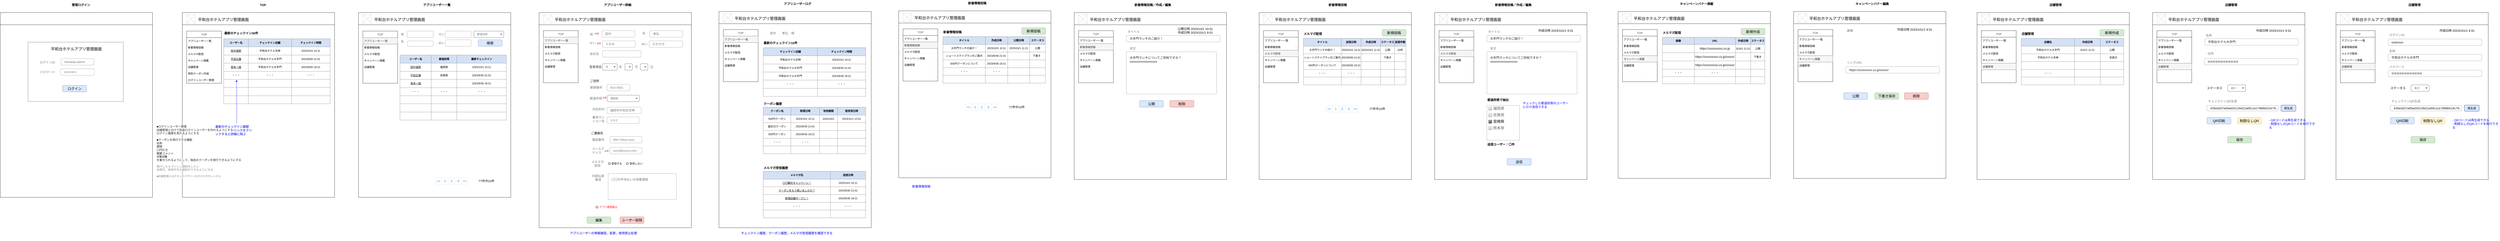 <mxfile version="20.3.0" type="device"><diagram name="Page-1" id="f1b7ffb7-ca1e-a977-7cf5-a751b3c06c05"><mxGraphModel dx="539" dy="558" grid="1" gridSize="10" guides="1" tooltips="1" connect="1" arrows="1" fold="1" page="1" pageScale="1" pageWidth="826" pageHeight="1169" background="none" math="0" shadow="0"><root><mxCell id="0"/><mxCell id="1" parent="0"/><mxCell id="67iyF3b7LWSUlnRRRqKL-509" value="" style="rounded=0;whiteSpace=wrap;html=1;fontSize=14;fontColor=#4D4D4D;fillColor=none;movable=1;resizable=1;rotatable=1;deletable=1;editable=1;connectable=1;" parent="1" vertex="1"><mxGeometry x="6657" y="70" width="700" height="768" as="geometry"/></mxCell><mxCell id="67iyF3b7LWSUlnRRRqKL-359" value="" style="rounded=0;whiteSpace=wrap;html=1;fontSize=14;fontColor=#4D4D4D;fillColor=none;movable=1;resizable=1;rotatable=1;deletable=1;editable=1;connectable=1;" parent="1" vertex="1"><mxGeometry x="3367" y="65" width="700" height="995" as="geometry"/></mxCell><mxCell id="67iyF3b7LWSUlnRRRqKL-85" value="" style="rounded=0;whiteSpace=wrap;html=1;fontSize=14;fontColor=#4D4D4D;fillColor=none;movable=1;resizable=1;rotatable=1;deletable=1;editable=1;connectable=1;" parent="1" vertex="1"><mxGeometry x="900" y="70" width="700" height="850" as="geometry"/></mxCell><mxCell id="2" value="平和台ホテルアプリ管理画面" style="text;spacingTop=-5;fontSize=18;fontStyle=0" parent="1" vertex="1"><mxGeometry x="970" y="90" width="230" height="20" as="geometry"/></mxCell><mxCell id="20" value="" style="verticalLabelPosition=bottom;verticalAlign=top;strokeWidth=1;shape=mxgraph.mockup.graphics.iconGrid;strokeColor=#CCCCCC;gridSize=1,1;" parent="1" vertex="1"><mxGeometry x="920" y="80" width="40" height="40" as="geometry"/></mxCell><mxCell id="67iyF3b7LWSUlnRRRqKL-61" value="TOP" style="swimlane;fontStyle=0;childLayout=stackLayout;horizontal=1;startSize=30;horizontalStack=0;resizeParent=1;resizeParentMax=0;resizeLast=0;collapsible=1;marginBottom=0;fontSize=13;fontColor=#4D4D4D;" parent="1" vertex="1"><mxGeometry x="920" y="155" width="160" height="240" as="geometry"/></mxCell><mxCell id="67iyF3b7LWSUlnRRRqKL-62" value="アプリユーザー一覧" style="text;strokeColor=none;fillColor=none;align=left;verticalAlign=middle;spacingLeft=4;spacingRight=4;overflow=hidden;points=[[0,0.5],[1,0.5]];portConstraint=eastwest;rotatable=0;" parent="67iyF3b7LWSUlnRRRqKL-61" vertex="1"><mxGeometry y="30" width="160" height="30" as="geometry"/></mxCell><mxCell id="67iyF3b7LWSUlnRRRqKL-63" value="新着情報投稿" style="text;strokeColor=none;fillColor=none;align=left;verticalAlign=middle;spacingLeft=4;spacingRight=4;overflow=hidden;points=[[0,0.5],[1,0.5]];portConstraint=eastwest;rotatable=0;" parent="67iyF3b7LWSUlnRRRqKL-61" vertex="1"><mxGeometry y="60" width="160" height="30" as="geometry"/></mxCell><mxCell id="67iyF3b7LWSUlnRRRqKL-64" value="メルマガ配信" style="text;strokeColor=none;fillColor=none;align=left;verticalAlign=middle;spacingLeft=4;spacingRight=4;overflow=hidden;points=[[0,0.5],[1,0.5]];portConstraint=eastwest;rotatable=0;" parent="67iyF3b7LWSUlnRRRqKL-61" vertex="1"><mxGeometry y="90" width="160" height="30" as="geometry"/></mxCell><mxCell id="67iyF3b7LWSUlnRRRqKL-84" value="キャンペーン掲載" style="text;strokeColor=none;fillColor=none;align=left;verticalAlign=middle;spacingLeft=4;spacingRight=4;overflow=hidden;points=[[0,0.5],[1,0.5]];portConstraint=eastwest;rotatable=0;" parent="67iyF3b7LWSUlnRRRqKL-61" vertex="1"><mxGeometry y="120" width="160" height="30" as="geometry"/></mxCell><mxCell id="67iyF3b7LWSUlnRRRqKL-83" value="店舗管理" style="text;strokeColor=none;fillColor=none;align=left;verticalAlign=middle;spacingLeft=4;spacingRight=4;overflow=hidden;points=[[0,0.5],[1,0.5]];portConstraint=eastwest;rotatable=0;" parent="67iyF3b7LWSUlnRRRqKL-61" vertex="1"><mxGeometry y="150" width="160" height="30" as="geometry"/></mxCell><mxCell id="67iyF3b7LWSUlnRRRqKL-82" value="特別クーポン作成" style="text;strokeColor=none;fillColor=none;align=left;verticalAlign=middle;spacingLeft=4;spacingRight=4;overflow=hidden;points=[[0,0.5],[1,0.5]];portConstraint=eastwest;rotatable=0;" parent="67iyF3b7LWSUlnRRRqKL-61" vertex="1"><mxGeometry y="180" width="160" height="30" as="geometry"/></mxCell><mxCell id="67iyF3b7LWSUlnRRRqKL-81" value="ログインユーザー管理" style="text;strokeColor=none;fillColor=none;align=left;verticalAlign=middle;spacingLeft=4;spacingRight=4;overflow=hidden;points=[[0,0.5],[1,0.5]];portConstraint=eastwest;rotatable=0;" parent="67iyF3b7LWSUlnRRRqKL-61" vertex="1"><mxGeometry y="210" width="160" height="30" as="geometry"/></mxCell><mxCell id="67iyF3b7LWSUlnRRRqKL-78" value="&lt;table border=&quot;1&quot; width=&quot;100%&quot; height=&quot;100%&quot; style=&quot;width: 100%; height: 100%; border-collapse: collapse; background-color: rgb(255, 255, 255);&quot;&gt;&lt;tbody&gt;&lt;tr&gt;&lt;td style=&quot;background-color: rgb(212, 225, 245);&quot; align=&quot;center&quot;&gt;&lt;b&gt;ユーザー名&lt;/b&gt;&lt;/td&gt;&lt;td style=&quot;background-color: rgb(212, 225, 245);&quot; align=&quot;center&quot;&gt;&lt;b&gt;チェックイン店舗&lt;/b&gt;&lt;/td&gt;&lt;td style=&quot;background-color: rgb(212, 225, 245);&quot; align=&quot;center&quot;&gt;&lt;b&gt;チェックイン時間&lt;/b&gt;&lt;/td&gt;&lt;/tr&gt;&lt;tr&gt;&lt;td align=&quot;center&quot;&gt;&lt;u&gt;田中達郎&lt;/u&gt;&lt;/td&gt;&lt;td align=&quot;center&quot;&gt;平和台ホテル天神&lt;/td&gt;&lt;td align=&quot;center&quot;&gt;2023/10/1 10:11&lt;/td&gt;&lt;/tr&gt;&lt;tr&gt;&lt;td align=&quot;center&quot;&gt;&lt;u&gt;平田正雄&lt;/u&gt;&lt;/td&gt;&lt;td align=&quot;center&quot;&gt;平和台ホテル大手門&lt;/td&gt;&lt;td align=&quot;center&quot;&gt;2023/9/30 21:01&lt;/td&gt;&lt;/tr&gt;&lt;tr&gt;&lt;td style=&quot;text-align: center;&quot;&gt;&lt;u&gt;坂本一誠&lt;/u&gt;&lt;/td&gt;&lt;td style=&quot;text-align: center;&quot;&gt;平和台ホテル大手門&lt;/td&gt;&lt;td style=&quot;text-align: center;&quot;&gt;2023/9/30 19:21&lt;/td&gt;&lt;/tr&gt;&lt;tr&gt;&lt;td style=&quot;text-align: center;&quot;&gt;・・・&lt;/td&gt;&lt;td style=&quot;text-align: center;&quot;&gt;・・・&lt;/td&gt;&lt;td style=&quot;text-align: center;&quot;&gt;・・・&lt;/td&gt;&lt;/tr&gt;&lt;tr&gt;&lt;td&gt;&lt;br&gt;&lt;/td&gt;&lt;td&gt;&lt;br&gt;&lt;/td&gt;&lt;td&gt;&lt;br&gt;&lt;/td&gt;&lt;/tr&gt;&lt;tr&gt;&lt;td&gt;&lt;br&gt;&lt;/td&gt;&lt;td&gt;&lt;br&gt;&lt;/td&gt;&lt;td&gt;&lt;br&gt;&lt;/td&gt;&lt;/tr&gt;&lt;tr&gt;&lt;td&gt;&lt;br&gt;&lt;/td&gt;&lt;td&gt;&lt;br&gt;&lt;/td&gt;&lt;td&gt;&lt;br&gt;&lt;/td&gt;&lt;/tr&gt;&lt;/tbody&gt;&lt;/table&gt;" style="text;html=1;strokeColor=none;fillColor=none;overflow=fill;" parent="1" vertex="1"><mxGeometry x="1090" y="190" width="490" height="300" as="geometry"/></mxCell><mxCell id="67iyF3b7LWSUlnRRRqKL-80" value="最新のチェックイン30件" style="text;html=1;strokeColor=none;fillColor=none;align=left;verticalAlign=middle;whiteSpace=wrap;rounded=0;fontStyle=1;fontSize=14;" parent="1" vertex="1"><mxGeometry x="1091" y="150" width="180" height="30" as="geometry"/></mxCell><mxCell id="67iyF3b7LWSUlnRRRqKL-86" value="" style="endArrow=none;html=1;rounded=0;fontSize=14;fontColor=#4D4D4D;" parent="1" edge="1"><mxGeometry width="50" height="50" relative="1" as="geometry"><mxPoint x="900" y="126" as="sourcePoint"/><mxPoint x="1600" y="126" as="targetPoint"/></mxGeometry></mxCell><mxCell id="67iyF3b7LWSUlnRRRqKL-93" value="&lt;span style=&quot;font-family: Helvetica; font-size: 14px; font-style: normal; font-variant-ligatures: normal; font-variant-caps: normal; font-weight: 400; letter-spacing: normal; orphans: 2; text-align: left; text-indent: 0px; text-transform: none; widows: 2; word-spacing: 0px; -webkit-text-stroke-width: 0px; background-color: rgb(248, 249, 250); text-decoration-thickness: initial; text-decoration-style: initial; text-decoration-color: initial; float: none; display: inline !important;&quot;&gt;最新のチェックイン履歴&lt;br&gt;ユーザー名のリンクをクリックすると詳細に飛ぶ&lt;/span&gt;" style="text;whiteSpace=wrap;html=1;fontSize=14;fontColor=#0000FF;" parent="1" vertex="1"><mxGeometry x="1050" y="580" width="180" height="90" as="geometry"/></mxCell><mxCell id="67iyF3b7LWSUlnRRRqKL-94" value="" style="endArrow=classic;html=1;rounded=0;fontSize=14;fontColor=#0000FF;entryX=0.122;entryY=0.633;entryDx=0;entryDy=0;entryPerimeter=0;strokeColor=#0000FF;" parent="1" target="67iyF3b7LWSUlnRRRqKL-78" edge="1"><mxGeometry width="50" height="50" relative="1" as="geometry"><mxPoint x="1150" y="580" as="sourcePoint"/><mxPoint x="1200" y="530" as="targetPoint"/></mxGeometry></mxCell><mxCell id="67iyF3b7LWSUlnRRRqKL-136" value="" style="rounded=0;whiteSpace=wrap;html=1;fontSize=14;fontColor=#4D4D4D;fillColor=none;movable=0;resizable=0;rotatable=0;deletable=0;editable=0;connectable=0;" parent="1" vertex="1"><mxGeometry x="1710" y="70" width="700" height="850" as="geometry"/></mxCell><mxCell id="67iyF3b7LWSUlnRRRqKL-137" value="平和台ホテルアプリ管理画面" style="text;spacingTop=-5;fontSize=18;fontStyle=0" parent="1" vertex="1"><mxGeometry x="1780" y="90" width="230" height="20" as="geometry"/></mxCell><mxCell id="67iyF3b7LWSUlnRRRqKL-138" value="" style="verticalLabelPosition=bottom;verticalAlign=top;strokeWidth=1;shape=mxgraph.mockup.graphics.iconGrid;strokeColor=#CCCCCC;gridSize=1,1;" parent="1" vertex="1"><mxGeometry x="1730" y="80" width="40" height="40" as="geometry"/></mxCell><mxCell id="67iyF3b7LWSUlnRRRqKL-139" value="TOP" style="swimlane;fontStyle=0;childLayout=stackLayout;horizontal=1;startSize=30;horizontalStack=0;resizeParent=1;resizeParentMax=0;resizeLast=0;collapsible=1;marginBottom=0;fontSize=13;fontColor=#4D4D4D;" parent="1" vertex="1"><mxGeometry x="1730" y="155" width="160" height="240" as="geometry"/></mxCell><mxCell id="67iyF3b7LWSUlnRRRqKL-140" value="アプリユーザー一覧" style="text;strokeColor=#666666;fillColor=#f5f5f5;align=left;verticalAlign=middle;spacingLeft=4;spacingRight=4;overflow=hidden;points=[[0,0.5],[1,0.5]];portConstraint=eastwest;rotatable=0;fontColor=#333333;" parent="67iyF3b7LWSUlnRRRqKL-139" vertex="1"><mxGeometry y="30" width="160" height="30" as="geometry"/></mxCell><mxCell id="67iyF3b7LWSUlnRRRqKL-141" value="新着情報投稿" style="text;strokeColor=none;fillColor=none;align=left;verticalAlign=middle;spacingLeft=4;spacingRight=4;overflow=hidden;points=[[0,0.5],[1,0.5]];portConstraint=eastwest;rotatable=0;" parent="67iyF3b7LWSUlnRRRqKL-139" vertex="1"><mxGeometry y="60" width="160" height="30" as="geometry"/></mxCell><mxCell id="67iyF3b7LWSUlnRRRqKL-142" value="メルマガ配信" style="text;strokeColor=none;fillColor=none;align=left;verticalAlign=middle;spacingLeft=4;spacingRight=4;overflow=hidden;points=[[0,0.5],[1,0.5]];portConstraint=eastwest;rotatable=0;" parent="67iyF3b7LWSUlnRRRqKL-139" vertex="1"><mxGeometry y="90" width="160" height="30" as="geometry"/></mxCell><mxCell id="67iyF3b7LWSUlnRRRqKL-143" value="キャンペーン掲載" style="text;strokeColor=none;fillColor=none;align=left;verticalAlign=middle;spacingLeft=4;spacingRight=4;overflow=hidden;points=[[0,0.5],[1,0.5]];portConstraint=eastwest;rotatable=0;" parent="67iyF3b7LWSUlnRRRqKL-139" vertex="1"><mxGeometry y="120" width="160" height="30" as="geometry"/></mxCell><mxCell id="67iyF3b7LWSUlnRRRqKL-144" value="店舗管理" style="text;strokeColor=none;fillColor=none;align=left;verticalAlign=middle;spacingLeft=4;spacingRight=4;overflow=hidden;points=[[0,0.5],[1,0.5]];portConstraint=eastwest;rotatable=0;" parent="67iyF3b7LWSUlnRRRqKL-139" vertex="1"><mxGeometry y="150" width="160" height="30" as="geometry"/></mxCell><mxCell id="67iyF3b7LWSUlnRRRqKL-145" style="text;strokeColor=none;fillColor=none;align=left;verticalAlign=middle;spacingLeft=4;spacingRight=4;overflow=hidden;points=[[0,0.5],[1,0.5]];portConstraint=eastwest;rotatable=0;" parent="67iyF3b7LWSUlnRRRqKL-139" vertex="1"><mxGeometry y="180" width="160" height="30" as="geometry"/></mxCell><mxCell id="67iyF3b7LWSUlnRRRqKL-146" style="text;strokeColor=none;fillColor=none;align=left;verticalAlign=middle;spacingLeft=4;spacingRight=4;overflow=hidden;points=[[0,0.5],[1,0.5]];portConstraint=eastwest;rotatable=0;" parent="67iyF3b7LWSUlnRRRqKL-139" vertex="1"><mxGeometry y="210" width="160" height="30" as="geometry"/></mxCell><mxCell id="67iyF3b7LWSUlnRRRqKL-147" value="&lt;table border=&quot;1&quot; width=&quot;100%&quot; height=&quot;100%&quot; style=&quot;width: 100%; height: 100%; border-collapse: collapse; background-color: rgb(255, 255, 255);&quot;&gt;&lt;tbody&gt;&lt;tr&gt;&lt;td style=&quot;background-color: rgb(212, 225, 245);&quot; align=&quot;center&quot;&gt;&lt;b&gt;ユーザー名&lt;/b&gt;&lt;/td&gt;&lt;td style=&quot;background-color: rgb(212, 225, 245);&quot; align=&quot;center&quot;&gt;&lt;b&gt;都道府県&lt;/b&gt;&lt;/td&gt;&lt;td style=&quot;background-color: rgb(212, 225, 245);&quot; align=&quot;center&quot;&gt;&lt;b&gt;最終チェックイン&lt;/b&gt;&lt;/td&gt;&lt;/tr&gt;&lt;tr&gt;&lt;td align=&quot;center&quot;&gt;&lt;u&gt;田中達郎&lt;/u&gt;&lt;/td&gt;&lt;td align=&quot;center&quot;&gt;福岡県&lt;/td&gt;&lt;td align=&quot;center&quot;&gt;2023/10/1 10:11&lt;/td&gt;&lt;/tr&gt;&lt;tr&gt;&lt;td align=&quot;center&quot;&gt;&lt;u&gt;平田正雄&lt;/u&gt;&lt;/td&gt;&lt;td align=&quot;center&quot;&gt;佐賀県&lt;/td&gt;&lt;td align=&quot;center&quot;&gt;2023/9/30 21:01&lt;/td&gt;&lt;/tr&gt;&lt;tr&gt;&lt;td style=&quot;text-align: center;&quot;&gt;&lt;u&gt;坂本一誠&lt;/u&gt;&lt;/td&gt;&lt;td style=&quot;text-align: center;&quot;&gt;&lt;/td&gt;&lt;td style=&quot;text-align: center;&quot;&gt;2023/9/30 19:21&lt;/td&gt;&lt;/tr&gt;&lt;tr&gt;&lt;td style=&quot;text-align: center;&quot;&gt;・・・&lt;/td&gt;&lt;td style=&quot;text-align: center;&quot;&gt;・・・&lt;/td&gt;&lt;td style=&quot;text-align: center;&quot;&gt;・・・&lt;/td&gt;&lt;/tr&gt;&lt;tr&gt;&lt;td&gt;&lt;br&gt;&lt;/td&gt;&lt;td&gt;&lt;br&gt;&lt;/td&gt;&lt;td&gt;&lt;br&gt;&lt;/td&gt;&lt;/tr&gt;&lt;tr&gt;&lt;td&gt;&lt;br&gt;&lt;/td&gt;&lt;td&gt;&lt;br&gt;&lt;/td&gt;&lt;td&gt;&lt;br&gt;&lt;/td&gt;&lt;/tr&gt;&lt;tr&gt;&lt;td&gt;&lt;br&gt;&lt;/td&gt;&lt;td&gt;&lt;br&gt;&lt;/td&gt;&lt;td&gt;&lt;br&gt;&lt;/td&gt;&lt;/tr&gt;&lt;/tbody&gt;&lt;/table&gt;" style="text;html=1;strokeColor=none;fillColor=none;overflow=fill;" parent="1" vertex="1"><mxGeometry x="1900" y="265" width="490" height="300" as="geometry"/></mxCell><mxCell id="67iyF3b7LWSUlnRRRqKL-149" value="" style="endArrow=none;html=1;rounded=0;fontSize=14;fontColor=#4D4D4D;" parent="1" edge="1"><mxGeometry width="50" height="50" relative="1" as="geometry"><mxPoint x="1710" y="126" as="sourcePoint"/><mxPoint x="2410" y="126" as="targetPoint"/></mxGeometry></mxCell><mxCell id="67iyF3b7LWSUlnRRRqKL-156" value="都道府県" style="html=1;shadow=0;dashed=0;shape=mxgraph.bootstrap.rrect;rSize=5;strokeColor=#505050;strokeWidth=1;fillColor=#ffffff;fontColor=#777777;whiteSpace=wrap;align=left;verticalAlign=middle;fontStyle=0;fontSize=12;spacing=15;labelBackgroundColor=none;sketch=0;" parent="1" vertex="1"><mxGeometry x="2240" y="155" width="137.63" height="30" as="geometry"/></mxCell><mxCell id="67iyF3b7LWSUlnRRRqKL-157" value="" style="shape=triangle;direction=south;fillColor=#495057;strokeColor=none;perimeter=none;shadow=0;labelBackgroundColor=none;sketch=0;strokeWidth=1;fontSize=9;fontColor=#CC0000;" parent="67iyF3b7LWSUlnRRRqKL-156" vertex="1"><mxGeometry x="1" y="0.5" width="10" height="5" relative="1" as="geometry"><mxPoint x="-17" y="-2.5" as="offset"/></mxGeometry></mxCell><mxCell id="67iyF3b7LWSUlnRRRqKL-159" value="検索" style="html=1;shadow=0;dashed=0;shape=mxgraph.bootstrap.rrect;rSize=5;strokeColor=#6c8ebf;strokeWidth=1;fillColor=#dae8fc;whiteSpace=wrap;align=center;verticalAlign=middle;spacingLeft=0;fontStyle=0;fontSize=16;spacing=5;labelBackgroundColor=none;" parent="1" vertex="1"><mxGeometry x="2260" y="195" width="110" height="30" as="geometry"/></mxCell><mxCell id="67iyF3b7LWSUlnRRRqKL-164" value="姓" style="strokeColor=none;fillColor=none;fontColor=#777777;whiteSpace=wrap;align=left;verticalAlign=middle;fontStyle=0;fontSize=14;spacing=15;" parent="1" vertex="1"><mxGeometry x="1890" y="150" width="80" height="40" as="geometry"/></mxCell><mxCell id="67iyF3b7LWSUlnRRRqKL-165" value="名" style="strokeColor=none;fillColor=none;fontColor=#777777;whiteSpace=wrap;align=left;verticalAlign=middle;fontStyle=0;fontSize=14;spacing=15;" parent="1" vertex="1"><mxGeometry x="1890.37" y="183" width="80" height="40" as="geometry"/></mxCell><mxCell id="67iyF3b7LWSUlnRRRqKL-166" value="" style="html=1;shadow=0;dashed=0;shape=mxgraph.bootstrap.rrect;rSize=5;strokeColor=#999999;fillColor=#ffffff;fontColor=#777777;whiteSpace=wrap;align=left;verticalAlign=middle;fontStyle=0;fontSize=14;spacing=15;" parent="1" vertex="1"><mxGeometry x="1934.99" y="200" width="118.63" height="25" as="geometry"/></mxCell><mxCell id="67iyF3b7LWSUlnRRRqKL-167" value="" style="html=1;shadow=0;dashed=0;shape=mxgraph.bootstrap.rrect;rSize=5;strokeColor=#999999;fillColor=#ffffff;fontColor=#777777;whiteSpace=wrap;align=left;verticalAlign=middle;fontStyle=0;fontSize=14;spacing=15;" parent="1" vertex="1"><mxGeometry x="1933.62" y="155" width="120" height="30" as="geometry"/></mxCell><mxCell id="67iyF3b7LWSUlnRRRqKL-168" value="せい" style="strokeColor=none;fillColor=none;fontColor=#777777;whiteSpace=wrap;align=left;verticalAlign=middle;fontStyle=0;fontSize=14;spacing=15;" parent="1" vertex="1"><mxGeometry x="2062.5" y="150" width="80" height="40" as="geometry"/></mxCell><mxCell id="67iyF3b7LWSUlnRRRqKL-169" value="めい" style="strokeColor=none;fillColor=none;fontColor=#777777;whiteSpace=wrap;align=left;verticalAlign=middle;fontStyle=0;fontSize=14;spacing=15;" parent="1" vertex="1"><mxGeometry x="2062.5" y="190" width="80" height="40" as="geometry"/></mxCell><mxCell id="67iyF3b7LWSUlnRRRqKL-170" value="" style="html=1;shadow=0;dashed=0;shape=mxgraph.bootstrap.rrect;rSize=5;strokeColor=#999999;fillColor=#ffffff;fontColor=#777777;whiteSpace=wrap;align=left;verticalAlign=middle;fontStyle=0;fontSize=14;spacing=15;" parent="1" vertex="1"><mxGeometry x="2109.87" y="195" width="117.63" height="30" as="geometry"/></mxCell><mxCell id="67iyF3b7LWSUlnRRRqKL-171" value="" style="html=1;shadow=0;dashed=0;shape=mxgraph.bootstrap.rrect;rSize=5;strokeColor=#999999;fillColor=#ffffff;fontColor=#777777;whiteSpace=wrap;align=left;verticalAlign=middle;fontStyle=0;fontSize=14;spacing=15;" parent="1" vertex="1"><mxGeometry x="2108.5" y="155" width="119" height="30" as="geometry"/></mxCell><mxCell id="67iyF3b7LWSUlnRRRqKL-172" value="77件中10件" style="text;spacingTop=-5;fontSize=14;fontStyle=0;align=left;" parent="1" vertex="1"><mxGeometry x="2260" y="835" width="48.88" height="20" as="geometry"/></mxCell><mxCell id="67iyF3b7LWSUlnRRRqKL-173" value="" style="html=1;shadow=0;dashed=0;shape=mxgraph.bootstrap.rrect;rSize=5;strokeColor=#DEE2E6;html=1;whiteSpace=wrap;fillColor=#ffffff;fontColor=#0085FC;labelBackgroundColor=none;labelBorderColor=none;fontSize=10;" parent="1" vertex="1"><mxGeometry x="2062.5" y="830" width="150" height="30" as="geometry"/></mxCell><mxCell id="67iyF3b7LWSUlnRRRqKL-174" value="&lt;&lt;" style="strokeColor=inherit;fillColor=inherit;gradientColor=inherit;fontColor=inherit;html=1;shadow=0;dashed=0;shape=mxgraph.bootstrap.leftButton;rSize=5;perimeter=none;whiteSpace=wrap;resizeHeight=1;fontSize=14;labelBackgroundColor=none;labelBorderColor=none;" parent="67iyF3b7LWSUlnRRRqKL-173" vertex="1"><mxGeometry width="30" height="30" relative="1" as="geometry"/></mxCell><mxCell id="67iyF3b7LWSUlnRRRqKL-175" value="1" style="strokeColor=inherit;fillColor=inherit;gradientColor=inherit;fontColor=inherit;html=1;shadow=0;dashed=0;perimeter=none;whiteSpace=wrap;resizeHeight=1;fontSize=14;labelBackgroundColor=default;labelBorderColor=none;" parent="67iyF3b7LWSUlnRRRqKL-173" vertex="1"><mxGeometry width="30" height="30" relative="1" as="geometry"><mxPoint x="30" as="offset"/></mxGeometry></mxCell><mxCell id="67iyF3b7LWSUlnRRRqKL-176" value="2" style="strokeColor=inherit;fillColor=inherit;gradientColor=inherit;fontColor=inherit;html=1;shadow=0;dashed=0;perimeter=none;whiteSpace=wrap;resizeHeight=1;fontSize=14;labelBackgroundColor=none;labelBorderColor=none;" parent="67iyF3b7LWSUlnRRRqKL-173" vertex="1"><mxGeometry width="30" height="30" relative="1" as="geometry"><mxPoint x="60" as="offset"/></mxGeometry></mxCell><mxCell id="67iyF3b7LWSUlnRRRqKL-177" value="3" style="strokeColor=inherit;fillColor=inherit;gradientColor=inherit;fontColor=inherit;html=1;shadow=0;dashed=0;perimeter=none;whiteSpace=wrap;resizeHeight=1;fontSize=14;labelBackgroundColor=none;labelBorderColor=none;" parent="67iyF3b7LWSUlnRRRqKL-173" vertex="1"><mxGeometry width="30" height="30" relative="1" as="geometry"><mxPoint x="90" as="offset"/></mxGeometry></mxCell><mxCell id="67iyF3b7LWSUlnRRRqKL-178" value="&gt;&gt;" style="strokeColor=inherit;fillColor=inherit;gradientColor=inherit;fontColor=inherit;html=1;shadow=0;dashed=0;shape=mxgraph.bootstrap.rightButton;rSize=5;perimeter=none;whiteSpace=wrap;resizeHeight=1;fontSize=14;labelBackgroundColor=none;labelBorderColor=none;" parent="67iyF3b7LWSUlnRRRqKL-173" vertex="1"><mxGeometry x="1" width="30" height="30" relative="1" as="geometry"><mxPoint x="-30" as="offset"/></mxGeometry></mxCell><mxCell id="67iyF3b7LWSUlnRRRqKL-212" value="" style="rounded=0;whiteSpace=wrap;html=1;fontSize=14;fontColor=#4D4D4D;fillColor=none;movable=1;resizable=1;rotatable=1;deletable=1;editable=1;connectable=1;" parent="1" vertex="1"><mxGeometry x="2540" y="70" width="700" height="990" as="geometry"/></mxCell><mxCell id="67iyF3b7LWSUlnRRRqKL-213" value="平和台ホテルアプリ管理画面" style="text;spacingTop=-5;fontSize=18;fontStyle=0" parent="1" vertex="1"><mxGeometry x="2610" y="90" width="230" height="20" as="geometry"/></mxCell><mxCell id="67iyF3b7LWSUlnRRRqKL-214" value="" style="verticalLabelPosition=bottom;verticalAlign=top;strokeWidth=1;shape=mxgraph.mockup.graphics.iconGrid;strokeColor=#CCCCCC;gridSize=1,1;" parent="1" vertex="1"><mxGeometry x="2560" y="80" width="40" height="40" as="geometry"/></mxCell><mxCell id="67iyF3b7LWSUlnRRRqKL-215" value="TOP" style="swimlane;fontStyle=0;childLayout=stackLayout;horizontal=1;startSize=30;horizontalStack=0;resizeParent=1;resizeParentMax=0;resizeLast=0;collapsible=1;marginBottom=0;fontSize=13;fontColor=#4D4D4D;" parent="1" vertex="1"><mxGeometry x="2560" y="153" width="160" height="240" as="geometry"/></mxCell><mxCell id="67iyF3b7LWSUlnRRRqKL-216" value="アプリユーザー一覧" style="text;strokeColor=#666666;fillColor=#f5f5f5;align=left;verticalAlign=middle;spacingLeft=4;spacingRight=4;overflow=hidden;points=[[0,0.5],[1,0.5]];portConstraint=eastwest;rotatable=0;fontColor=#333333;" parent="67iyF3b7LWSUlnRRRqKL-215" vertex="1"><mxGeometry y="30" width="160" height="30" as="geometry"/></mxCell><mxCell id="67iyF3b7LWSUlnRRRqKL-217" value="新着情報投稿" style="text;strokeColor=none;fillColor=none;align=left;verticalAlign=middle;spacingLeft=4;spacingRight=4;overflow=hidden;points=[[0,0.5],[1,0.5]];portConstraint=eastwest;rotatable=0;" parent="67iyF3b7LWSUlnRRRqKL-215" vertex="1"><mxGeometry y="60" width="160" height="30" as="geometry"/></mxCell><mxCell id="67iyF3b7LWSUlnRRRqKL-218" value="メルマガ配信" style="text;strokeColor=none;fillColor=none;align=left;verticalAlign=middle;spacingLeft=4;spacingRight=4;overflow=hidden;points=[[0,0.5],[1,0.5]];portConstraint=eastwest;rotatable=0;" parent="67iyF3b7LWSUlnRRRqKL-215" vertex="1"><mxGeometry y="90" width="160" height="30" as="geometry"/></mxCell><mxCell id="67iyF3b7LWSUlnRRRqKL-219" value="キャンペーン掲載" style="text;strokeColor=none;fillColor=none;align=left;verticalAlign=middle;spacingLeft=4;spacingRight=4;overflow=hidden;points=[[0,0.5],[1,0.5]];portConstraint=eastwest;rotatable=0;" parent="67iyF3b7LWSUlnRRRqKL-215" vertex="1"><mxGeometry y="120" width="160" height="30" as="geometry"/></mxCell><mxCell id="67iyF3b7LWSUlnRRRqKL-220" value="店舗管理" style="text;strokeColor=none;fillColor=none;align=left;verticalAlign=middle;spacingLeft=4;spacingRight=4;overflow=hidden;points=[[0,0.5],[1,0.5]];portConstraint=eastwest;rotatable=0;" parent="67iyF3b7LWSUlnRRRqKL-215" vertex="1"><mxGeometry y="150" width="160" height="30" as="geometry"/></mxCell><mxCell id="67iyF3b7LWSUlnRRRqKL-221" style="text;strokeColor=none;fillColor=none;align=left;verticalAlign=middle;spacingLeft=4;spacingRight=4;overflow=hidden;points=[[0,0.5],[1,0.5]];portConstraint=eastwest;rotatable=0;" parent="67iyF3b7LWSUlnRRRqKL-215" vertex="1"><mxGeometry y="180" width="160" height="30" as="geometry"/></mxCell><mxCell id="67iyF3b7LWSUlnRRRqKL-222" style="text;strokeColor=none;fillColor=none;align=left;verticalAlign=middle;spacingLeft=4;spacingRight=4;overflow=hidden;points=[[0,0.5],[1,0.5]];portConstraint=eastwest;rotatable=0;" parent="67iyF3b7LWSUlnRRRqKL-215" vertex="1"><mxGeometry y="210" width="160" height="30" as="geometry"/></mxCell><mxCell id="67iyF3b7LWSUlnRRRqKL-225" value="" style="endArrow=none;html=1;rounded=0;fontSize=14;fontColor=#4D4D4D;" parent="1" edge="1"><mxGeometry width="50" height="50" relative="1" as="geometry"><mxPoint x="2540" y="126" as="sourcePoint"/><mxPoint x="3240.0" y="126" as="targetPoint"/></mxGeometry></mxCell><mxCell id="67iyF3b7LWSUlnRRRqKL-244" value="TOP" style="text;html=1;strokeColor=none;fillColor=none;align=center;verticalAlign=middle;whiteSpace=wrap;rounded=0;fontStyle=1;fontSize=14;" parent="1" vertex="1"><mxGeometry x="1181" y="20" width="180" height="30" as="geometry"/></mxCell><mxCell id="67iyF3b7LWSUlnRRRqKL-245" value="アプリユーザー一覧" style="text;html=1;strokeColor=none;fillColor=none;align=center;verticalAlign=middle;whiteSpace=wrap;rounded=0;fontStyle=1;fontSize=14;" parent="1" vertex="1"><mxGeometry x="1980" y="20" width="180" height="30" as="geometry"/></mxCell><mxCell id="67iyF3b7LWSUlnRRRqKL-247" value="アプリユーザー詳細" style="text;html=1;strokeColor=none;fillColor=none;align=center;verticalAlign=middle;whiteSpace=wrap;rounded=0;fontStyle=1;fontSize=14;" parent="1" vertex="1"><mxGeometry x="2811" y="20" width="180" height="30" as="geometry"/></mxCell><mxCell id="67iyF3b7LWSUlnRRRqKL-252" value="姓" style="strokeColor=none;fillColor=none;fontColor=#777777;whiteSpace=wrap;align=left;verticalAlign=middle;fontStyle=0;fontSize=14;spacing=15;" parent="1" vertex="1"><mxGeometry x="2758.87" y="150" width="80" height="40" as="geometry"/></mxCell><mxCell id="67iyF3b7LWSUlnRRRqKL-253" value="名" style="strokeColor=none;fillColor=none;fontColor=#777777;whiteSpace=wrap;align=left;verticalAlign=middle;fontStyle=0;fontSize=14;spacing=15;" parent="1" vertex="1"><mxGeometry x="3000.25" y="145" width="80" height="40" as="geometry"/></mxCell><mxCell id="67iyF3b7LWSUlnRRRqKL-254" value="孝弘" style="html=1;shadow=0;dashed=0;shape=mxgraph.bootstrap.rrect;rSize=5;strokeColor=#999999;fillColor=#ffffff;fontColor=#777777;whiteSpace=wrap;align=left;verticalAlign=middle;fontStyle=0;fontSize=14;spacing=15;" parent="1" vertex="1"><mxGeometry x="3049.37" y="153" width="151.25" height="30" as="geometry"/></mxCell><mxCell id="67iyF3b7LWSUlnRRRqKL-255" value="田中" style="html=1;shadow=0;dashed=0;shape=mxgraph.bootstrap.rrect;rSize=5;strokeColor=#999999;fillColor=#ffffff;fontColor=#777777;whiteSpace=wrap;align=left;verticalAlign=middle;fontStyle=0;fontSize=14;spacing=15;" parent="1" vertex="1"><mxGeometry x="2829.28" y="153" width="151.25" height="30" as="geometry"/></mxCell><mxCell id="67iyF3b7LWSUlnRRRqKL-257" value="せい" style="strokeColor=none;fillColor=none;fontColor=#777777;whiteSpace=wrap;align=left;verticalAlign=middle;fontStyle=0;fontSize=14;spacing=15;" parent="1" vertex="1"><mxGeometry x="2756.62" y="190" width="80" height="40" as="geometry"/></mxCell><mxCell id="67iyF3b7LWSUlnRRRqKL-258" value="めい" style="strokeColor=none;fillColor=none;fontColor=#777777;whiteSpace=wrap;align=left;verticalAlign=middle;fontStyle=0;fontSize=14;spacing=15;" parent="1" vertex="1"><mxGeometry x="2996.12" y="195" width="80" height="40" as="geometry"/></mxCell><mxCell id="67iyF3b7LWSUlnRRRqKL-259" value="たかひろ" style="html=1;shadow=0;dashed=0;shape=mxgraph.bootstrap.rrect;rSize=5;strokeColor=#999999;fillColor=#ffffff;fontColor=#777777;whiteSpace=wrap;align=left;verticalAlign=middle;fontStyle=0;fontSize=14;spacing=15;" parent="1" vertex="1"><mxGeometry x="3045.86" y="200" width="154.76" height="30" as="geometry"/></mxCell><mxCell id="67iyF3b7LWSUlnRRRqKL-260" value="たなか" style="html=1;shadow=0;dashed=0;shape=mxgraph.bootstrap.rrect;rSize=5;strokeColor=#999999;fillColor=#ffffff;fontColor=#777777;whiteSpace=wrap;align=left;verticalAlign=middle;fontStyle=0;fontSize=14;spacing=15;" parent="1" vertex="1"><mxGeometry x="2831.37" y="200" width="151.25" height="30" as="geometry"/></mxCell><mxCell id="67iyF3b7LWSUlnRRRqKL-261" value="会社名" style="strokeColor=none;fillColor=none;fontColor=#777777;whiteSpace=wrap;align=left;verticalAlign=middle;fontStyle=0;fontSize=14;spacing=15;" parent="1" vertex="1"><mxGeometry x="2757.69" y="240" width="80" height="40" as="geometry"/></mxCell><mxCell id="67iyF3b7LWSUlnRRRqKL-262" value="" style="html=1;shadow=0;dashed=0;shape=mxgraph.bootstrap.rrect;rSize=5;strokeColor=#999999;fillColor=#ffffff;fontColor=#777777;whiteSpace=wrap;align=left;verticalAlign=middle;fontStyle=0;fontSize=14;spacing=15;" parent="1" vertex="1"><mxGeometry x="2831.37" y="245" width="177.63" height="30" as="geometry"/></mxCell><mxCell id="67iyF3b7LWSUlnRRRqKL-263" value="必須" style="text;spacingTop=-5;fillColor=none;strokeColor=none;fontColor=#CC0000;fontSize=9;" parent="1" vertex="1"><mxGeometry x="2793.87" y="160" width="30" height="20" as="geometry"/></mxCell><mxCell id="67iyF3b7LWSUlnRRRqKL-265" value="必須" style="text;spacingTop=-5;fillColor=none;strokeColor=none;fontColor=#CC0000;fontSize=9;" parent="1" vertex="1"><mxGeometry x="2803.44" y="205" width="30" height="20" as="geometry"/></mxCell><mxCell id="67iyF3b7LWSUlnRRRqKL-267" value="都道府県" style="strokeColor=none;fillColor=none;fontColor=#777777;whiteSpace=wrap;align=left;verticalAlign=middle;fontStyle=0;fontSize=14;spacing=15;" parent="1" vertex="1"><mxGeometry x="2757.69" y="445" width="85" height="40" as="geometry"/></mxCell><mxCell id="67iyF3b7LWSUlnRRRqKL-268" value="福岡県" style="html=1;shadow=0;dashed=0;shape=mxgraph.bootstrap.rrect;rSize=5;strokeColor=#505050;strokeWidth=1;fillColor=#ffffff;fontColor=#777777;whiteSpace=wrap;align=left;verticalAlign=middle;fontStyle=0;fontSize=12;spacing=15;labelBackgroundColor=none;sketch=0;" parent="1" vertex="1"><mxGeometry x="2853.38" y="450" width="147.63" height="30" as="geometry"/></mxCell><mxCell id="67iyF3b7LWSUlnRRRqKL-269" value="" style="shape=triangle;direction=south;fillColor=#495057;strokeColor=none;perimeter=none;shadow=0;labelBackgroundColor=none;sketch=0;strokeWidth=1;fontSize=9;fontColor=#CC0000;" parent="67iyF3b7LWSUlnRRRqKL-268" vertex="1"><mxGeometry x="1" y="0.5" width="10" height="5" relative="1" as="geometry"><mxPoint x="-17" y="-2.5" as="offset"/></mxGeometry></mxCell><mxCell id="67iyF3b7LWSUlnRRRqKL-270" value="必須" style="text;spacingTop=-5;fillColor=none;strokeColor=none;fontColor=#CC0000;fontSize=9;" parent="67iyF3b7LWSUlnRRRqKL-268" vertex="1"><mxGeometry x="-23.68" y="5" width="30" height="20" as="geometry"/></mxCell><mxCell id="67iyF3b7LWSUlnRRRqKL-271" value="郵便番号" style="strokeColor=none;fillColor=none;fontColor=#777777;whiteSpace=wrap;align=left;verticalAlign=middle;fontStyle=0;fontSize=14;spacing=15;" parent="1" vertex="1"><mxGeometry x="2760.31" y="395" width="83.87" height="40" as="geometry"/></mxCell><mxCell id="67iyF3b7LWSUlnRRRqKL-272" value="810-0001" style="html=1;shadow=0;dashed=0;shape=mxgraph.bootstrap.rrect;rSize=5;strokeColor=#999999;fillColor=#ffffff;fontColor=#777777;whiteSpace=wrap;align=left;verticalAlign=middle;fontStyle=0;fontSize=14;spacing=15;" parent="1" vertex="1"><mxGeometry x="2852.69" y="400" width="104.57" height="30" as="geometry"/></mxCell><mxCell id="67iyF3b7LWSUlnRRRqKL-274" value="ご住所" style="text;spacingTop=-5;fontSize=14;fontStyle=0;align=left;" parent="1" vertex="1"><mxGeometry x="2772.0" y="375" width="123.75" height="20" as="geometry"/></mxCell><mxCell id="67iyF3b7LWSUlnRRRqKL-276" value="市区町村" style="strokeColor=none;fillColor=none;fontColor=#777777;whiteSpace=wrap;align=left;verticalAlign=middle;fontStyle=0;fontSize=14;spacing=15;" parent="1" vertex="1"><mxGeometry x="2769.51" y="495" width="83.87" height="40" as="geometry"/></mxCell><mxCell id="67iyF3b7LWSUlnRRRqKL-277" value="福岡市中央区天神" style="html=1;shadow=0;dashed=0;shape=mxgraph.bootstrap.rrect;rSize=5;strokeColor=#999999;fillColor=#ffffff;fontColor=#777777;whiteSpace=wrap;align=left;verticalAlign=middle;fontStyle=0;fontSize=14;spacing=15;" parent="1" vertex="1"><mxGeometry x="2852.32" y="505" width="157.75" height="30" as="geometry"/></mxCell><mxCell id="67iyF3b7LWSUlnRRRqKL-278" value="番地マンション名" style="strokeColor=none;fillColor=none;fontColor=#777777;whiteSpace=wrap;align=left;verticalAlign=middle;fontStyle=0;fontSize=14;spacing=15;" parent="1" vertex="1"><mxGeometry x="2769.88" y="540" width="83.87" height="40" as="geometry"/></mxCell><mxCell id="67iyF3b7LWSUlnRRRqKL-279" value="1-5-2" style="html=1;shadow=0;dashed=0;shape=mxgraph.bootstrap.rrect;rSize=5;strokeColor=#999999;fillColor=#ffffff;fontColor=#777777;whiteSpace=wrap;align=left;verticalAlign=middle;fontStyle=0;fontSize=14;spacing=15;" parent="1" vertex="1"><mxGeometry x="2852.69" y="550" width="147.38" height="30" as="geometry"/></mxCell><mxCell id="67iyF3b7LWSUlnRRRqKL-280" value="ご連絡先" style="text;spacingTop=-5;fontSize=14;fontStyle=0;align=left;" parent="1" vertex="1"><mxGeometry x="2776.5" y="615" width="123.75" height="20" as="geometry"/></mxCell><mxCell id="67iyF3b7LWSUlnRRRqKL-281" value="電話番号" style="strokeColor=none;fillColor=none;fontColor=#777777;whiteSpace=wrap;align=left;verticalAlign=middle;fontStyle=0;fontSize=14;spacing=15;" parent="1" vertex="1"><mxGeometry x="2769.38" y="635" width="83.87" height="40" as="geometry"/></mxCell><mxCell id="67iyF3b7LWSUlnRRRqKL-282" value="090-744xx-xxxx" style="html=1;shadow=0;dashed=0;shape=mxgraph.bootstrap.rrect;rSize=5;strokeColor=#999999;fillColor=#ffffff;fontColor=#777777;whiteSpace=wrap;align=left;verticalAlign=middle;fontStyle=0;fontSize=14;spacing=15;" parent="1" vertex="1"><mxGeometry x="2865.38" y="640" width="147.38" height="30" as="geometry"/></mxCell><mxCell id="67iyF3b7LWSUlnRRRqKL-283" value="受信する" style="html=1;shadow=0;dashed=0;shape=mxgraph.bootstrap.radioButton2;labelPosition=right;verticalLabelPosition=middle;align=left;verticalAlign=middle;gradientColor=#DEDEDE;fillColor=#EDEDED;checked=0;spacing=5;checkedFill=#0085FC;checkedStroke=#ffffff;labelBackgroundColor=none;sketch=0;strokeColor=default;strokeWidth=1;fontSize=12;fontColor=default;" parent="1" vertex="1"><mxGeometry x="2858.37" y="760" width="10" height="10" as="geometry"/></mxCell><mxCell id="67iyF3b7LWSUlnRRRqKL-284" value="受信しない" style="html=1;shadow=0;dashed=0;shape=mxgraph.bootstrap.radioButton2;labelPosition=right;verticalLabelPosition=middle;align=left;verticalAlign=middle;gradientColor=#DEDEDE;fillColor=#EDEDED;checked=0;spacing=5;checkedFill=#0085FC;checkedStroke=#ffffff;labelBackgroundColor=none;sketch=0;strokeColor=default;strokeWidth=1;fontSize=12;fontColor=default;" parent="1" vertex="1"><mxGeometry x="2940.75" y="760" width="10" height="10" as="geometry"/></mxCell><mxCell id="67iyF3b7LWSUlnRRRqKL-285" value="メールアドレス" style="strokeColor=none;fillColor=none;fontColor=#777777;whiteSpace=wrap;align=left;verticalAlign=middle;fontStyle=0;fontSize=14;spacing=15;" parent="1" vertex="1"><mxGeometry x="2769.26" y="685" width="84.49" height="40" as="geometry"/></mxCell><mxCell id="67iyF3b7LWSUlnRRRqKL-286" value="xxxx@xxxxx.com" style="html=1;shadow=0;dashed=0;shape=mxgraph.bootstrap.rrect;rSize=5;strokeColor=#999999;fillColor=#ffffff;fontColor=#777777;whiteSpace=wrap;align=left;verticalAlign=middle;fontStyle=0;fontSize=14;spacing=15;" parent="1" vertex="1"><mxGeometry x="2865.88" y="690" width="147.38" height="30" as="geometry"/></mxCell><mxCell id="67iyF3b7LWSUlnRRRqKL-287" value="必須" style="text;spacingTop=-5;fillColor=none;strokeColor=none;fontColor=#CC0000;fontSize=9;" parent="1" vertex="1"><mxGeometry x="2839.51" y="700" width="30" height="20" as="geometry"/></mxCell><mxCell id="67iyF3b7LWSUlnRRRqKL-288" value="生年月日" style="text;spacingTop=-5;fontSize=14;fontStyle=0;align=left;" parent="1" vertex="1"><mxGeometry x="2769.37" y="310" width="71.63" height="20" as="geometry"/></mxCell><mxCell id="67iyF3b7LWSUlnRRRqKL-290" value="年" style="html=1;shadow=0;dashed=0;shape=mxgraph.bootstrap.rrect;rSize=5;strokeColor=#505050;strokeWidth=1;fillColor=#ffffff;fontColor=#777777;whiteSpace=wrap;align=left;verticalAlign=middle;fontStyle=0;fontSize=12;spacing=15;labelBackgroundColor=none;sketch=0;" parent="1" vertex="1"><mxGeometry x="2831.37" y="305" width="67.81" height="30" as="geometry"/></mxCell><mxCell id="67iyF3b7LWSUlnRRRqKL-291" value="" style="shape=triangle;direction=south;fillColor=#495057;strokeColor=none;perimeter=none;shadow=0;labelBackgroundColor=none;sketch=0;strokeWidth=1;fontSize=9;fontColor=#CC0000;" parent="67iyF3b7LWSUlnRRRqKL-290" vertex="1"><mxGeometry x="1" y="0.5" width="10" height="5" relative="1" as="geometry"><mxPoint x="-17" y="-2.5" as="offset"/></mxGeometry></mxCell><mxCell id="67iyF3b7LWSUlnRRRqKL-292" value="年" style="strokeColor=none;fillColor=none;fontColor=#777777;whiteSpace=wrap;align=left;verticalAlign=middle;fontStyle=0;fontSize=14;spacing=15;" parent="1" vertex="1"><mxGeometry x="2891.68" y="300" width="50" height="40" as="geometry"/></mxCell><mxCell id="67iyF3b7LWSUlnRRRqKL-293" value="" style="html=1;shadow=0;dashed=0;shape=mxgraph.bootstrap.rrect;rSize=5;strokeColor=#505050;strokeWidth=1;fillColor=#ffffff;fontColor=#777777;whiteSpace=wrap;align=left;verticalAlign=middle;fontStyle=0;fontSize=12;spacing=15;labelBackgroundColor=none;sketch=0;" parent="1" vertex="1"><mxGeometry x="2934.52" y="305" width="34.66" height="30" as="geometry"/></mxCell><mxCell id="67iyF3b7LWSUlnRRRqKL-294" value="" style="shape=triangle;direction=south;fillColor=#495057;strokeColor=none;perimeter=none;shadow=0;labelBackgroundColor=none;sketch=0;strokeWidth=1;fontSize=9;fontColor=#CC0000;" parent="67iyF3b7LWSUlnRRRqKL-293" vertex="1"><mxGeometry x="1" y="0.5" width="10" height="5" relative="1" as="geometry"><mxPoint x="-17" y="-2.5" as="offset"/></mxGeometry></mxCell><mxCell id="67iyF3b7LWSUlnRRRqKL-295" value="月" style="strokeColor=none;fillColor=none;fontColor=#777777;whiteSpace=wrap;align=left;verticalAlign=middle;fontStyle=0;fontSize=14;spacing=15;" parent="1" vertex="1"><mxGeometry x="2964.67" y="300" width="50" height="40" as="geometry"/></mxCell><mxCell id="67iyF3b7LWSUlnRRRqKL-296" value="" style="html=1;shadow=0;dashed=0;shape=mxgraph.bootstrap.rrect;rSize=5;strokeColor=#505050;strokeWidth=1;fillColor=#ffffff;fontColor=#777777;whiteSpace=wrap;align=left;verticalAlign=middle;fontStyle=0;fontSize=12;spacing=15;labelBackgroundColor=none;sketch=0;" parent="1" vertex="1"><mxGeometry x="3005.43" y="305" width="34.66" height="30" as="geometry"/></mxCell><mxCell id="67iyF3b7LWSUlnRRRqKL-297" value="" style="shape=triangle;direction=south;fillColor=#495057;strokeColor=none;perimeter=none;shadow=0;labelBackgroundColor=none;sketch=0;strokeWidth=1;fontSize=9;fontColor=#CC0000;" parent="67iyF3b7LWSUlnRRRqKL-296" vertex="1"><mxGeometry x="1" y="0.5" width="10" height="5" relative="1" as="geometry"><mxPoint x="-17" y="-2.5" as="offset"/></mxGeometry></mxCell><mxCell id="67iyF3b7LWSUlnRRRqKL-298" value="日" style="strokeColor=none;fillColor=none;fontColor=#777777;whiteSpace=wrap;align=left;verticalAlign=middle;fontStyle=0;fontSize=14;spacing=15;" parent="1" vertex="1"><mxGeometry x="3035.58" y="300" width="50" height="40" as="geometry"/></mxCell><mxCell id="67iyF3b7LWSUlnRRRqKL-300" value="メルマガ配信" style="strokeColor=none;fillColor=none;fontColor=#777777;whiteSpace=wrap;align=center;verticalAlign=middle;fontStyle=0;fontSize=14;spacing=15;" parent="1" vertex="1"><mxGeometry x="2766.69" y="745" width="83.87" height="40" as="geometry"/></mxCell><mxCell id="67iyF3b7LWSUlnRRRqKL-301" value="編集" style="html=1;shadow=0;dashed=0;shape=mxgraph.bootstrap.rrect;rSize=5;strokeColor=#82b366;strokeWidth=1;fillColor=#d5e8d4;whiteSpace=wrap;align=center;verticalAlign=middle;spacingLeft=0;fontStyle=0;fontSize=16;spacing=5;labelBackgroundColor=none;" parent="1" vertex="1"><mxGeometry x="2760.31" y="1010" width="110" height="30" as="geometry"/></mxCell><mxCell id="67iyF3b7LWSUlnRRRqKL-302" value="ユーザー削除" style="html=1;shadow=0;dashed=0;shape=mxgraph.bootstrap.rrect;rSize=5;strokeColor=#b85450;strokeWidth=1;fillColor=#f8cecc;whiteSpace=wrap;align=center;verticalAlign=middle;spacingLeft=0;fontStyle=0;fontSize=16;spacing=5;labelBackgroundColor=none;" parent="1" vertex="1"><mxGeometry x="2912.07" y="1010" width="110" height="30" as="geometry"/></mxCell><mxCell id="67iyF3b7LWSUlnRRRqKL-321" value="&lt;table border=&quot;1&quot; width=&quot;100%&quot; height=&quot;100%&quot; style=&quot;width: 100%; height: 100%; border-collapse: collapse; background-color: rgb(255, 255, 255);&quot;&gt;&lt;tbody&gt;&lt;tr&gt;&lt;td style=&quot;background-color: rgb(212, 225, 245);&quot; align=&quot;center&quot;&gt;&lt;b&gt;チェックイン店舗&lt;/b&gt;&lt;/td&gt;&lt;td style=&quot;background-color: rgb(212, 225, 245);&quot; align=&quot;center&quot;&gt;&lt;b&gt;チェックイン時間&lt;/b&gt;&lt;/td&gt;&lt;/tr&gt;&lt;tr&gt;&lt;td align=&quot;center&quot;&gt;平和台ホテル天神&lt;/td&gt;&lt;td align=&quot;center&quot;&gt;2023/10/1 10:11&lt;/td&gt;&lt;/tr&gt;&lt;tr&gt;&lt;td align=&quot;center&quot;&gt;平和台ホテル大手門&lt;/td&gt;&lt;td align=&quot;center&quot;&gt;2023/9/30 21:01&lt;/td&gt;&lt;/tr&gt;&lt;tr&gt;&lt;td style=&quot;text-align: center;&quot;&gt;平和台ホテル大手門&lt;/td&gt;&lt;td style=&quot;text-align: center;&quot;&gt;2023/9/30 19:21&lt;/td&gt;&lt;/tr&gt;&lt;tr&gt;&lt;td style=&quot;text-align: center;&quot;&gt;・・・&lt;/td&gt;&lt;td style=&quot;text-align: center;&quot;&gt;・・・&lt;/td&gt;&lt;/tr&gt;&lt;tr&gt;&lt;td&gt;&lt;br&gt;&lt;/td&gt;&lt;td&gt;&lt;br&gt;&lt;/td&gt;&lt;/tr&gt;&lt;/tbody&gt;&lt;/table&gt;" style="text;html=1;strokeColor=none;fillColor=none;overflow=fill;" parent="1" vertex="1"><mxGeometry x="3570" y="231" width="472.42" height="225" as="geometry"/></mxCell><mxCell id="67iyF3b7LWSUlnRRRqKL-322" value="&lt;table border=&quot;1&quot; width=&quot;100%&quot; height=&quot;100%&quot; style=&quot;width: 100%; height: 100%; border-collapse: collapse; background-color: rgb(255, 255, 255);&quot;&gt;&lt;tbody&gt;&lt;tr&gt;&lt;td style=&quot;background-color: rgb(212, 225, 245);&quot; align=&quot;center&quot;&gt;&lt;b&gt;クーポン名&lt;/b&gt;&lt;/td&gt;&lt;td style=&quot;background-color: rgb(212, 225, 245);&quot; align=&quot;center&quot;&gt;&lt;b&gt;取得日時&lt;/b&gt;&lt;/td&gt;&lt;td style=&quot;text-align: center; background-color: rgb(212, 225, 245);&quot;&gt;&lt;b&gt;有効期限&lt;/b&gt;&lt;/td&gt;&lt;td style=&quot;text-align: center; background-color: rgb(212, 225, 245);&quot;&gt;&lt;b&gt;使用済日時&lt;/b&gt;&lt;/td&gt;&lt;/tr&gt;&lt;tr&gt;&lt;td style=&quot;text-align: center;&quot;&gt;500円クーポン&lt;/td&gt;&lt;td align=&quot;center&quot;&gt;2023/10/1 10:11&lt;/td&gt;&lt;td style=&quot;text-align: center;&quot;&gt;2024/10/1&lt;/td&gt;&lt;td style=&quot;text-align: center;&quot;&gt;2023/11/1 12:01&lt;/td&gt;&lt;/tr&gt;&lt;tr&gt;&lt;td align=&quot;center&quot;&gt;誕生日クーポン&lt;/td&gt;&lt;td align=&quot;center&quot;&gt;2023/9/30 21:01&lt;/td&gt;&lt;td&gt;&lt;br&gt;&lt;/td&gt;&lt;td&gt;&lt;br&gt;&lt;/td&gt;&lt;/tr&gt;&lt;tr&gt;&lt;td style=&quot;text-align: center;&quot;&gt;500円クーポン&lt;/td&gt;&lt;td style=&quot;text-align: center;&quot;&gt;2023/9/30 19:21&lt;/td&gt;&lt;td&gt;&lt;br&gt;&lt;/td&gt;&lt;td&gt;&lt;br&gt;&lt;/td&gt;&lt;/tr&gt;&lt;tr&gt;&lt;td style=&quot;text-align: center;&quot;&gt;・・・&lt;/td&gt;&lt;td style=&quot;text-align: center;&quot;&gt;・・・&lt;/td&gt;&lt;td&gt;&lt;br&gt;&lt;/td&gt;&lt;td&gt;&lt;br&gt;&lt;/td&gt;&lt;/tr&gt;&lt;tr&gt;&lt;td&gt;&lt;br&gt;&lt;/td&gt;&lt;td&gt;&lt;br&gt;&lt;/td&gt;&lt;td&gt;&lt;br&gt;&lt;/td&gt;&lt;td&gt;&lt;br&gt;&lt;/td&gt;&lt;/tr&gt;&lt;/tbody&gt;&lt;/table&gt;" style="text;html=1;strokeColor=none;fillColor=none;overflow=fill;" parent="1" vertex="1"><mxGeometry x="3570" y="505" width="472.42" height="215" as="geometry"/></mxCell><mxCell id="67iyF3b7LWSUlnRRRqKL-323" value="〇〇の件未払いの為要連絡" style="html=1;shadow=0;dashed=0;shape=mxgraph.bootstrap.rrect;rSize=5;strokeColor=#999999;fillColor=#ffffff;fontColor=#777777;whiteSpace=wrap;align=left;verticalAlign=top;fontStyle=0;fontSize=14;spacing=15;" parent="1" vertex="1"><mxGeometry x="2857.51" y="810" width="313.49" height="120" as="geometry"/></mxCell><mxCell id="67iyF3b7LWSUlnRRRqKL-324" value="内部伝達事項" style="strokeColor=none;fillColor=none;fontColor=#777777;whiteSpace=wrap;align=center;verticalAlign=middle;fontStyle=0;fontSize=14;spacing=15;" parent="1" vertex="1"><mxGeometry x="2768.82" y="810" width="83.87" height="40" as="geometry"/></mxCell><mxCell id="67iyF3b7LWSUlnRRRqKL-325" value="アプリ使用禁止" style="html=1;shadow=0;dashed=0;shape=mxgraph.bootstrap.radioButton2;labelPosition=right;verticalLabelPosition=middle;align=left;verticalAlign=middle;gradientColor=#DEDEDE;fillColor=#EDEDED;checked=0;spacing=5;checkedFill=#0085FC;checkedStroke=#ffffff;labelBackgroundColor=none;sketch=0;strokeColor=default;strokeWidth=1;fontSize=12;fontColor=#FF0000;" parent="1" vertex="1"><mxGeometry x="2801" y="960" width="10" height="10" as="geometry"/></mxCell><mxCell id="67iyF3b7LWSUlnRRRqKL-327" value="" style="rounded=0;whiteSpace=wrap;html=1;fontSize=14;fontColor=#4D4D4D;fillColor=none;movable=0;resizable=0;rotatable=0;deletable=0;editable=0;connectable=0;" parent="1" vertex="1"><mxGeometry x="63" y="70" width="700" height="850" as="geometry"/></mxCell><mxCell id="67iyF3b7LWSUlnRRRqKL-328" value="平和台ホテルアプリ管理画面" style="text;spacingTop=-5;fontSize=18;fontStyle=0" parent="1" vertex="1"><mxGeometry x="294" y="225" width="230" height="20" as="geometry"/></mxCell><mxCell id="67iyF3b7LWSUlnRRRqKL-340" value="" style="endArrow=none;html=1;rounded=0;fontSize=14;fontColor=#4D4D4D;" parent="1" edge="1"><mxGeometry width="50" height="50" relative="1" as="geometry"><mxPoint x="63" y="126" as="sourcePoint"/><mxPoint x="763" y="126" as="targetPoint"/></mxGeometry></mxCell><mxCell id="67iyF3b7LWSUlnRRRqKL-347" value="管理ログイン" style="text;html=1;strokeColor=none;fillColor=none;align=center;verticalAlign=middle;whiteSpace=wrap;rounded=0;fontStyle=1;fontSize=14;" parent="1" vertex="1"><mxGeometry x="344" y="20" width="180" height="30" as="geometry"/></mxCell><mxCell id="67iyF3b7LWSUlnRRRqKL-349" value="heiwada-admin" style="html=1;shadow=0;dashed=0;shape=mxgraph.bootstrap.rrect;rSize=5;strokeColor=#999999;fillColor=#ffffff;fontColor=#777777;whiteSpace=wrap;align=left;verticalAlign=middle;fontStyle=0;fontSize=14;spacing=15;" parent="1" vertex="1"><mxGeometry x="342.66" y="281.5" width="151.25" height="30" as="geometry"/></mxCell><mxCell id="67iyF3b7LWSUlnRRRqKL-350" value="パスワード" style="strokeColor=none;fillColor=none;fontColor=#777777;whiteSpace=wrap;align=left;verticalAlign=middle;fontStyle=0;fontSize=14;spacing=15;" parent="1" vertex="1"><mxGeometry x="230" y="323.5" width="120" height="40" as="geometry"/></mxCell><mxCell id="67iyF3b7LWSUlnRRRqKL-351" value="※※※※※" style="html=1;shadow=0;dashed=0;shape=mxgraph.bootstrap.rrect;rSize=5;strokeColor=#999999;fillColor=#ffffff;fontColor=#777777;whiteSpace=wrap;align=left;verticalAlign=middle;fontStyle=0;fontSize=14;spacing=15;" parent="1" vertex="1"><mxGeometry x="340" y="328.5" width="156" height="30" as="geometry"/></mxCell><mxCell id="67iyF3b7LWSUlnRRRqKL-355" value="ログインID" style="strokeColor=none;fillColor=none;fontColor=#777777;whiteSpace=wrap;align=left;verticalAlign=middle;fontStyle=0;fontSize=14;spacing=15;" parent="1" vertex="1"><mxGeometry x="230" y="278.5" width="120" height="40" as="geometry"/></mxCell><mxCell id="67iyF3b7LWSUlnRRRqKL-356" value="ログイン" style="html=1;shadow=0;dashed=0;shape=mxgraph.bootstrap.rrect;rSize=5;strokeColor=#6c8ebf;strokeWidth=1;fillColor=#dae8fc;whiteSpace=wrap;align=center;verticalAlign=middle;spacingLeft=0;fontStyle=0;fontSize=16;spacing=5;labelBackgroundColor=none;" parent="1" vertex="1"><mxGeometry x="350" y="405" width="110" height="30" as="geometry"/></mxCell><mxCell id="67iyF3b7LWSUlnRRRqKL-357" value="" style="shape=ext;double=1;rounded=0;whiteSpace=wrap;html=1;labelBackgroundColor=#FF9999;fontSize=14;fontColor=#FF0000;fillColor=none;strokeWidth=1;strokeColor=#A8A8A8;" parent="1" vertex="1"><mxGeometry x="190" y="205" width="440" height="275" as="geometry"/></mxCell><mxCell id="67iyF3b7LWSUlnRRRqKL-360" value="平和台ホテルアプリ管理画面" style="text;spacingTop=-5;fontSize=18;fontStyle=0" parent="1" vertex="1"><mxGeometry x="3437" y="85" width="230" height="20" as="geometry"/></mxCell><mxCell id="67iyF3b7LWSUlnRRRqKL-361" value="" style="verticalLabelPosition=bottom;verticalAlign=top;strokeWidth=1;shape=mxgraph.mockup.graphics.iconGrid;strokeColor=#CCCCCC;gridSize=1,1;" parent="1" vertex="1"><mxGeometry x="3387" y="75" width="40" height="40" as="geometry"/></mxCell><mxCell id="67iyF3b7LWSUlnRRRqKL-362" value="TOP" style="swimlane;fontStyle=0;childLayout=stackLayout;horizontal=1;startSize=30;horizontalStack=0;resizeParent=1;resizeParentMax=0;resizeLast=0;collapsible=1;marginBottom=0;fontSize=13;fontColor=#4D4D4D;" parent="1" vertex="1"><mxGeometry x="3387" y="148" width="160" height="240" as="geometry"/></mxCell><mxCell id="67iyF3b7LWSUlnRRRqKL-363" value="アプリユーザー一覧" style="text;strokeColor=#666666;fillColor=#f5f5f5;align=left;verticalAlign=middle;spacingLeft=4;spacingRight=4;overflow=hidden;points=[[0,0.5],[1,0.5]];portConstraint=eastwest;rotatable=0;fontColor=#333333;" parent="67iyF3b7LWSUlnRRRqKL-362" vertex="1"><mxGeometry y="30" width="160" height="30" as="geometry"/></mxCell><mxCell id="67iyF3b7LWSUlnRRRqKL-364" value="新着情報投稿" style="text;strokeColor=none;fillColor=none;align=left;verticalAlign=middle;spacingLeft=4;spacingRight=4;overflow=hidden;points=[[0,0.5],[1,0.5]];portConstraint=eastwest;rotatable=0;" parent="67iyF3b7LWSUlnRRRqKL-362" vertex="1"><mxGeometry y="60" width="160" height="30" as="geometry"/></mxCell><mxCell id="67iyF3b7LWSUlnRRRqKL-365" value="メルマガ配信" style="text;strokeColor=none;fillColor=none;align=left;verticalAlign=middle;spacingLeft=4;spacingRight=4;overflow=hidden;points=[[0,0.5],[1,0.5]];portConstraint=eastwest;rotatable=0;" parent="67iyF3b7LWSUlnRRRqKL-362" vertex="1"><mxGeometry y="90" width="160" height="30" as="geometry"/></mxCell><mxCell id="67iyF3b7LWSUlnRRRqKL-366" value="キャンペーン掲載" style="text;strokeColor=none;fillColor=none;align=left;verticalAlign=middle;spacingLeft=4;spacingRight=4;overflow=hidden;points=[[0,0.5],[1,0.5]];portConstraint=eastwest;rotatable=0;" parent="67iyF3b7LWSUlnRRRqKL-362" vertex="1"><mxGeometry y="120" width="160" height="30" as="geometry"/></mxCell><mxCell id="67iyF3b7LWSUlnRRRqKL-367" value="店舗管理" style="text;strokeColor=none;fillColor=none;align=left;verticalAlign=middle;spacingLeft=4;spacingRight=4;overflow=hidden;points=[[0,0.5],[1,0.5]];portConstraint=eastwest;rotatable=0;" parent="67iyF3b7LWSUlnRRRqKL-362" vertex="1"><mxGeometry y="150" width="160" height="30" as="geometry"/></mxCell><mxCell id="67iyF3b7LWSUlnRRRqKL-368" style="text;strokeColor=none;fillColor=none;align=left;verticalAlign=middle;spacingLeft=4;spacingRight=4;overflow=hidden;points=[[0,0.5],[1,0.5]];portConstraint=eastwest;rotatable=0;" parent="67iyF3b7LWSUlnRRRqKL-362" vertex="1"><mxGeometry y="180" width="160" height="30" as="geometry"/></mxCell><mxCell id="67iyF3b7LWSUlnRRRqKL-369" style="text;strokeColor=none;fillColor=none;align=left;verticalAlign=middle;spacingLeft=4;spacingRight=4;overflow=hidden;points=[[0,0.5],[1,0.5]];portConstraint=eastwest;rotatable=0;" parent="67iyF3b7LWSUlnRRRqKL-362" vertex="1"><mxGeometry y="210" width="160" height="30" as="geometry"/></mxCell><mxCell id="67iyF3b7LWSUlnRRRqKL-370" value="" style="endArrow=none;html=1;rounded=0;fontSize=14;fontColor=#4D4D4D;" parent="1" edge="1"><mxGeometry width="50" height="50" relative="1" as="geometry"><mxPoint x="3367" y="121" as="sourcePoint"/><mxPoint x="4067" y="121" as="targetPoint"/></mxGeometry></mxCell><mxCell id="67iyF3b7LWSUlnRRRqKL-371" value="アプリユーザーログ" style="text;html=1;strokeColor=none;fillColor=none;align=center;verticalAlign=middle;whiteSpace=wrap;rounded=0;fontStyle=1;fontSize=14;" parent="1" vertex="1"><mxGeometry x="3638" y="15" width="180" height="30" as="geometry"/></mxCell><mxCell id="67iyF3b7LWSUlnRRRqKL-372" value="田中　　孝弘　様" style="strokeColor=none;fillColor=none;fontColor=#777777;whiteSpace=wrap;align=left;verticalAlign=middle;fontStyle=0;fontSize=14;spacing=15;" parent="1" vertex="1"><mxGeometry x="3585.87" y="145" width="234.13" height="40" as="geometry"/></mxCell><mxCell id="67iyF3b7LWSUlnRRRqKL-419" value="最新のチェックイン10件" style="text;html=1;strokeColor=none;fillColor=none;align=left;verticalAlign=middle;whiteSpace=wrap;rounded=0;fontStyle=1;fontSize=14;" parent="1" vertex="1"><mxGeometry x="3570" y="195" width="180" height="30" as="geometry"/></mxCell><mxCell id="67iyF3b7LWSUlnRRRqKL-420" value="クーポン履歴" style="text;html=1;strokeColor=none;fillColor=none;align=left;verticalAlign=middle;whiteSpace=wrap;rounded=0;fontStyle=1;fontSize=14;" parent="1" vertex="1"><mxGeometry x="3570" y="475" width="180" height="30" as="geometry"/></mxCell><mxCell id="67iyF3b7LWSUlnRRRqKL-421" value="&lt;table border=&quot;1&quot; width=&quot;100%&quot; height=&quot;100%&quot; style=&quot;width: 100%; height: 100%; border-collapse: collapse; background-color: rgb(255, 255, 255);&quot;&gt;&lt;tbody&gt;&lt;tr&gt;&lt;td style=&quot;background-color: rgb(212, 225, 245);&quot; align=&quot;center&quot;&gt;&lt;b&gt;メルマガ名&lt;/b&gt;&lt;/td&gt;&lt;td style=&quot;background-color: rgb(212, 225, 245);&quot; align=&quot;center&quot;&gt;&lt;b&gt;送信日時&lt;/b&gt;&lt;/td&gt;&lt;/tr&gt;&lt;tr&gt;&lt;td style=&quot;text-align: center;&quot;&gt;&lt;u&gt;〇〇観光キャンペーン！&lt;/u&gt;&lt;/td&gt;&lt;td align=&quot;center&quot;&gt;2023/10/1 10:11&lt;/td&gt;&lt;/tr&gt;&lt;tr&gt;&lt;td align=&quot;center&quot;&gt;&lt;u&gt;クーポンをもう使いましたか？&lt;/u&gt;&lt;/td&gt;&lt;td align=&quot;center&quot;&gt;2023/9/30 21:01&lt;/td&gt;&lt;/tr&gt;&lt;tr&gt;&lt;td style=&quot;text-align: center;&quot;&gt;&lt;u&gt;新規店舗オープン！&lt;/u&gt;&lt;/td&gt;&lt;td style=&quot;text-align: center;&quot;&gt;2023/9/30 19:21&lt;/td&gt;&lt;/tr&gt;&lt;tr&gt;&lt;td style=&quot;text-align: center;&quot;&gt;・・・&lt;/td&gt;&lt;td style=&quot;text-align: center;&quot;&gt;・・・&lt;/td&gt;&lt;/tr&gt;&lt;tr&gt;&lt;td&gt;&lt;br&gt;&lt;/td&gt;&lt;td&gt;&lt;br&gt;&lt;/td&gt;&lt;/tr&gt;&lt;/tbody&gt;&lt;/table&gt;" style="text;html=1;strokeColor=none;fillColor=none;overflow=fill;" parent="1" vertex="1"><mxGeometry x="3570" y="800" width="472.42" height="215" as="geometry"/></mxCell><mxCell id="67iyF3b7LWSUlnRRRqKL-422" value="メルマガ受信履歴" style="text;html=1;strokeColor=none;fillColor=none;align=left;verticalAlign=middle;whiteSpace=wrap;rounded=0;fontStyle=1;fontSize=14;" parent="1" vertex="1"><mxGeometry x="3570" y="770" width="180" height="30" as="geometry"/></mxCell><mxCell id="67iyF3b7LWSUlnRRRqKL-423" value="&lt;span style=&quot;font-family: Helvetica; font-size: 14px; font-style: normal; font-variant-ligatures: normal; font-variant-caps: normal; font-weight: 400; letter-spacing: normal; orphans: 2; text-align: left; text-indent: 0px; text-transform: none; widows: 2; word-spacing: 0px; -webkit-text-stroke-width: 0px; background-color: rgb(248, 249, 250); text-decoration-thickness: initial; text-decoration-style: initial; text-decoration-color: initial; float: none; display: inline !important;&quot;&gt;チェックイン履歴、クーポン履歴、メルマガ受信履歴を確認できる&lt;/span&gt;" style="text;whiteSpace=wrap;html=1;fontSize=14;fontColor=#0000FF;" parent="1" vertex="1"><mxGeometry x="3467" y="1070" width="600" height="50" as="geometry"/></mxCell><mxCell id="67iyF3b7LWSUlnRRRqKL-424" value="" style="rounded=0;whiteSpace=wrap;html=1;fontSize=14;fontColor=#4D4D4D;fillColor=none;movable=1;resizable=1;rotatable=1;deletable=1;editable=1;connectable=1;" parent="1" vertex="1"><mxGeometry x="4193" y="62" width="700" height="768" as="geometry"/></mxCell><mxCell id="67iyF3b7LWSUlnRRRqKL-426" value="&lt;table border=&quot;1&quot; width=&quot;100%&quot; height=&quot;100%&quot; style=&quot;width: 100%; height: 100%; border-collapse: collapse; background-color: rgb(255, 255, 255);&quot;&gt;&lt;tbody&gt;&lt;tr&gt;&lt;td style=&quot;background-color: rgb(212, 225, 245);&quot; align=&quot;center&quot;&gt;&lt;b&gt;タイトル&lt;/b&gt;&lt;/td&gt;&lt;td style=&quot;background-color: rgb(212, 225, 245);&quot; align=&quot;center&quot;&gt;&lt;b&gt;作成日時&lt;/b&gt;&lt;/td&gt;&lt;td style=&quot;text-align: center; background-color: rgb(212, 225, 245);&quot;&gt;&lt;b&gt;公開日時&lt;/b&gt;&lt;/td&gt;&lt;td style=&quot;text-align: center; background-color: rgb(212, 225, 245);&quot;&gt;&lt;b&gt;ステータス&lt;/b&gt;&lt;/td&gt;&lt;/tr&gt;&lt;tr&gt;&lt;td style=&quot;text-align: center;&quot;&gt;大手門ランチの紹介！&lt;/td&gt;&lt;td align=&quot;center&quot;&gt;2023/10/1 10:11&lt;/td&gt;&lt;td style=&quot;text-align: center;&quot;&gt;2023/10/1 11:21&lt;/td&gt;&lt;td style=&quot;text-align: center;&quot;&gt;&amp;nbsp; &amp;nbsp;公開&amp;nbsp; &amp;nbsp;&lt;/td&gt;&lt;/tr&gt;&lt;tr&gt;&lt;td align=&quot;center&quot;&gt;ショートステイプランのご案内&lt;/td&gt;&lt;td align=&quot;center&quot;&gt;2023/9/30 21:01&lt;/td&gt;&lt;td&gt;&lt;br&gt;&lt;/td&gt;&lt;td&gt;　下書き&lt;/td&gt;&lt;/tr&gt;&lt;tr&gt;&lt;td style=&quot;text-align: center;&quot;&gt;500円クーポンについて&lt;/td&gt;&lt;td style=&quot;text-align: center;&quot;&gt;2023/9/30 19:21&lt;/td&gt;&lt;td&gt;&lt;br&gt;&lt;/td&gt;&lt;td&gt;&lt;br&gt;&lt;/td&gt;&lt;/tr&gt;&lt;tr&gt;&lt;td style=&quot;text-align: center;&quot;&gt;・・・&lt;/td&gt;&lt;td style=&quot;text-align: center;&quot;&gt;・・・&lt;/td&gt;&lt;td&gt;&lt;br&gt;&lt;/td&gt;&lt;td&gt;&lt;br&gt;&lt;/td&gt;&lt;/tr&gt;&lt;tr&gt;&lt;td&gt;&lt;br&gt;&lt;/td&gt;&lt;td&gt;&lt;br&gt;&lt;/td&gt;&lt;td&gt;&lt;br&gt;&lt;/td&gt;&lt;td&gt;&lt;br&gt;&lt;/td&gt;&lt;/tr&gt;&lt;/tbody&gt;&lt;/table&gt;" style="text;html=1;strokeColor=none;fillColor=none;overflow=fill;" parent="1" vertex="1"><mxGeometry x="4396" y="180" width="472.42" height="215" as="geometry"/></mxCell><mxCell id="67iyF3b7LWSUlnRRRqKL-427" value="平和台ホテルアプリ管理画面" style="text;spacingTop=-5;fontSize=18;fontStyle=0" parent="1" vertex="1"><mxGeometry x="4263" y="82" width="230" height="20" as="geometry"/></mxCell><mxCell id="67iyF3b7LWSUlnRRRqKL-428" value="" style="verticalLabelPosition=bottom;verticalAlign=top;strokeWidth=1;shape=mxgraph.mockup.graphics.iconGrid;strokeColor=#CCCCCC;gridSize=1,1;" parent="1" vertex="1"><mxGeometry x="4213" y="72" width="40" height="40" as="geometry"/></mxCell><mxCell id="67iyF3b7LWSUlnRRRqKL-429" value="TOP" style="swimlane;fontStyle=0;childLayout=stackLayout;horizontal=1;startSize=30;horizontalStack=0;resizeParent=1;resizeParentMax=0;resizeLast=0;collapsible=1;marginBottom=0;fontSize=13;fontColor=#4D4D4D;" parent="1" vertex="1"><mxGeometry x="4213" y="145" width="160" height="240" as="geometry"/></mxCell><mxCell id="67iyF3b7LWSUlnRRRqKL-430" value="アプリユーザー一覧" style="text;align=left;verticalAlign=middle;spacingLeft=4;spacingRight=4;overflow=hidden;points=[[0,0.5],[1,0.5]];portConstraint=eastwest;rotatable=0;" parent="67iyF3b7LWSUlnRRRqKL-429" vertex="1"><mxGeometry y="30" width="160" height="30" as="geometry"/></mxCell><mxCell id="67iyF3b7LWSUlnRRRqKL-431" value="新着情報投稿" style="text;strokeColor=#666666;fillColor=#f5f5f5;align=left;verticalAlign=middle;spacingLeft=4;spacingRight=4;overflow=hidden;points=[[0,0.5],[1,0.5]];portConstraint=eastwest;rotatable=0;fontColor=#333333;" parent="67iyF3b7LWSUlnRRRqKL-429" vertex="1"><mxGeometry y="60" width="160" height="30" as="geometry"/></mxCell><mxCell id="67iyF3b7LWSUlnRRRqKL-432" value="メルマガ配信" style="text;strokeColor=none;fillColor=none;align=left;verticalAlign=middle;spacingLeft=4;spacingRight=4;overflow=hidden;points=[[0,0.5],[1,0.5]];portConstraint=eastwest;rotatable=0;" parent="67iyF3b7LWSUlnRRRqKL-429" vertex="1"><mxGeometry y="90" width="160" height="30" as="geometry"/></mxCell><mxCell id="67iyF3b7LWSUlnRRRqKL-433" value="キャンペーン掲載" style="text;strokeColor=none;fillColor=none;align=left;verticalAlign=middle;spacingLeft=4;spacingRight=4;overflow=hidden;points=[[0,0.5],[1,0.5]];portConstraint=eastwest;rotatable=0;" parent="67iyF3b7LWSUlnRRRqKL-429" vertex="1"><mxGeometry y="120" width="160" height="30" as="geometry"/></mxCell><mxCell id="67iyF3b7LWSUlnRRRqKL-434" value="店舗管理" style="text;strokeColor=none;fillColor=none;align=left;verticalAlign=middle;spacingLeft=4;spacingRight=4;overflow=hidden;points=[[0,0.5],[1,0.5]];portConstraint=eastwest;rotatable=0;" parent="67iyF3b7LWSUlnRRRqKL-429" vertex="1"><mxGeometry y="150" width="160" height="30" as="geometry"/></mxCell><mxCell id="67iyF3b7LWSUlnRRRqKL-435" style="text;strokeColor=none;fillColor=none;align=left;verticalAlign=middle;spacingLeft=4;spacingRight=4;overflow=hidden;points=[[0,0.5],[1,0.5]];portConstraint=eastwest;rotatable=0;" parent="67iyF3b7LWSUlnRRRqKL-429" vertex="1"><mxGeometry y="180" width="160" height="30" as="geometry"/></mxCell><mxCell id="67iyF3b7LWSUlnRRRqKL-436" style="text;strokeColor=none;fillColor=none;align=left;verticalAlign=middle;spacingLeft=4;spacingRight=4;overflow=hidden;points=[[0,0.5],[1,0.5]];portConstraint=eastwest;rotatable=0;" parent="67iyF3b7LWSUlnRRRqKL-429" vertex="1"><mxGeometry y="210" width="160" height="30" as="geometry"/></mxCell><mxCell id="67iyF3b7LWSUlnRRRqKL-437" value="" style="endArrow=none;html=1;rounded=0;fontSize=14;fontColor=#4D4D4D;" parent="1" edge="1"><mxGeometry width="50" height="50" relative="1" as="geometry"><mxPoint x="4193" y="118" as="sourcePoint"/><mxPoint x="4893" y="118" as="targetPoint"/></mxGeometry></mxCell><mxCell id="67iyF3b7LWSUlnRRRqKL-438" value="新着情報投稿" style="text;html=1;strokeColor=none;fillColor=none;align=center;verticalAlign=middle;whiteSpace=wrap;rounded=0;fontStyle=1;fontSize=14;" parent="1" vertex="1"><mxGeometry x="4464" y="12" width="180" height="30" as="geometry"/></mxCell><mxCell id="67iyF3b7LWSUlnRRRqKL-440" value="新着情報投稿" style="text;html=1;strokeColor=none;fillColor=none;align=left;verticalAlign=middle;whiteSpace=wrap;rounded=0;fontStyle=1;fontSize=14;" parent="1" vertex="1"><mxGeometry x="4396" y="145" width="180" height="30" as="geometry"/></mxCell><mxCell id="67iyF3b7LWSUlnRRRqKL-444" value="新着情報投稿" style="text;whiteSpace=wrap;html=1;fontSize=14;fontColor=#0000FF;" parent="1" vertex="1"><mxGeometry x="4253" y="855" width="600" height="50" as="geometry"/></mxCell><mxCell id="67iyF3b7LWSUlnRRRqKL-445" value="&lt;span style=&quot;font-family: Helvetica; font-size: 14px; font-style: normal; font-variant-ligatures: normal; font-variant-caps: normal; font-weight: 400; letter-spacing: normal; orphans: 2; text-align: left; text-indent: 0px; text-transform: none; widows: 2; word-spacing: 0px; -webkit-text-stroke-width: 0px; background-color: rgb(248, 249, 250); text-decoration-thickness: initial; text-decoration-style: initial; text-decoration-color: initial; float: none; display: inline !important;&quot;&gt;アプリユーザーの情報確認、変更、使用禁止処理&lt;/span&gt;" style="text;whiteSpace=wrap;html=1;fontSize=14;fontColor=#0000FF;" parent="1" vertex="1"><mxGeometry x="2680" y="1070" width="600" height="50" as="geometry"/></mxCell><mxCell id="67iyF3b7LWSUlnRRRqKL-447" value="新規投稿" style="html=1;shadow=0;dashed=0;shape=mxgraph.bootstrap.rrect;rSize=5;strokeColor=#82b366;strokeWidth=1;fillColor=#d5e8d4;whiteSpace=wrap;align=center;verticalAlign=middle;spacingLeft=0;fontStyle=0;fontSize=16;spacing=5;labelBackgroundColor=none;" parent="1" vertex="1"><mxGeometry x="4758.42" y="140" width="110" height="30" as="geometry"/></mxCell><mxCell id="67iyF3b7LWSUlnRRRqKL-448" value="77件中10件" style="text;spacingTop=-5;fontSize=14;fontStyle=0;align=left;" parent="1" vertex="1"><mxGeometry x="4697.5" y="495" width="48.88" height="20" as="geometry"/></mxCell><mxCell id="67iyF3b7LWSUlnRRRqKL-449" value="" style="html=1;shadow=0;dashed=0;shape=mxgraph.bootstrap.rrect;rSize=5;strokeColor=#DEE2E6;html=1;whiteSpace=wrap;fillColor=#ffffff;fontColor=#0085FC;labelBackgroundColor=none;labelBorderColor=none;fontSize=10;" parent="1" vertex="1"><mxGeometry x="4500" y="490" width="150" height="30" as="geometry"/></mxCell><mxCell id="67iyF3b7LWSUlnRRRqKL-450" value="&lt;&lt;" style="strokeColor=inherit;fillColor=inherit;gradientColor=inherit;fontColor=inherit;html=1;shadow=0;dashed=0;shape=mxgraph.bootstrap.leftButton;rSize=5;perimeter=none;whiteSpace=wrap;resizeHeight=1;fontSize=14;labelBackgroundColor=none;labelBorderColor=none;" parent="67iyF3b7LWSUlnRRRqKL-449" vertex="1"><mxGeometry width="30" height="30" relative="1" as="geometry"/></mxCell><mxCell id="67iyF3b7LWSUlnRRRqKL-451" value="1" style="strokeColor=inherit;fillColor=inherit;gradientColor=inherit;fontColor=inherit;html=1;shadow=0;dashed=0;perimeter=none;whiteSpace=wrap;resizeHeight=1;fontSize=14;labelBackgroundColor=default;labelBorderColor=none;" parent="67iyF3b7LWSUlnRRRqKL-449" vertex="1"><mxGeometry width="30" height="30" relative="1" as="geometry"><mxPoint x="30" as="offset"/></mxGeometry></mxCell><mxCell id="67iyF3b7LWSUlnRRRqKL-452" value="2" style="strokeColor=inherit;fillColor=inherit;gradientColor=inherit;fontColor=inherit;html=1;shadow=0;dashed=0;perimeter=none;whiteSpace=wrap;resizeHeight=1;fontSize=14;labelBackgroundColor=none;labelBorderColor=none;" parent="67iyF3b7LWSUlnRRRqKL-449" vertex="1"><mxGeometry width="30" height="30" relative="1" as="geometry"><mxPoint x="60" as="offset"/></mxGeometry></mxCell><mxCell id="67iyF3b7LWSUlnRRRqKL-453" value="3" style="strokeColor=inherit;fillColor=inherit;gradientColor=inherit;fontColor=inherit;html=1;shadow=0;dashed=0;perimeter=none;whiteSpace=wrap;resizeHeight=1;fontSize=14;labelBackgroundColor=none;labelBorderColor=none;" parent="67iyF3b7LWSUlnRRRqKL-449" vertex="1"><mxGeometry width="30" height="30" relative="1" as="geometry"><mxPoint x="90" as="offset"/></mxGeometry></mxCell><mxCell id="67iyF3b7LWSUlnRRRqKL-454" value="&gt;&gt;" style="strokeColor=inherit;fillColor=inherit;gradientColor=inherit;fontColor=inherit;html=1;shadow=0;dashed=0;shape=mxgraph.bootstrap.rightButton;rSize=5;perimeter=none;whiteSpace=wrap;resizeHeight=1;fontSize=14;labelBackgroundColor=none;labelBorderColor=none;" parent="67iyF3b7LWSUlnRRRqKL-449" vertex="1"><mxGeometry x="1" width="30" height="30" relative="1" as="geometry"><mxPoint x="-30" as="offset"/></mxGeometry></mxCell><mxCell id="67iyF3b7LWSUlnRRRqKL-455" value="" style="rounded=0;whiteSpace=wrap;html=1;fontSize=14;fontColor=#4D4D4D;fillColor=none;movable=1;resizable=1;rotatable=1;deletable=1;editable=1;connectable=1;" parent="1" vertex="1"><mxGeometry x="5000" y="70" width="700" height="768" as="geometry"/></mxCell><mxCell id="67iyF3b7LWSUlnRRRqKL-457" value="平和台ホテルアプリ管理画面" style="text;spacingTop=-5;fontSize=18;fontStyle=0" parent="1" vertex="1"><mxGeometry x="5070" y="90" width="230" height="20" as="geometry"/></mxCell><mxCell id="67iyF3b7LWSUlnRRRqKL-458" value="" style="verticalLabelPosition=bottom;verticalAlign=top;strokeWidth=1;shape=mxgraph.mockup.graphics.iconGrid;strokeColor=#CCCCCC;gridSize=1,1;" parent="1" vertex="1"><mxGeometry x="5020" y="80" width="40" height="40" as="geometry"/></mxCell><mxCell id="67iyF3b7LWSUlnRRRqKL-459" value="TOP" style="swimlane;fontStyle=0;childLayout=stackLayout;horizontal=1;startSize=30;horizontalStack=0;resizeParent=1;resizeParentMax=0;resizeLast=0;collapsible=1;marginBottom=0;fontSize=13;fontColor=#4D4D4D;" parent="1" vertex="1"><mxGeometry x="5020" y="153" width="160" height="240" as="geometry"/></mxCell><mxCell id="67iyF3b7LWSUlnRRRqKL-460" value="アプリユーザー一覧" style="text;align=left;verticalAlign=middle;spacingLeft=4;spacingRight=4;overflow=hidden;points=[[0,0.5],[1,0.5]];portConstraint=eastwest;rotatable=0;" parent="67iyF3b7LWSUlnRRRqKL-459" vertex="1"><mxGeometry y="30" width="160" height="30" as="geometry"/></mxCell><mxCell id="67iyF3b7LWSUlnRRRqKL-461" value="新着情報投稿" style="text;strokeColor=#666666;fillColor=#f5f5f5;align=left;verticalAlign=middle;spacingLeft=4;spacingRight=4;overflow=hidden;points=[[0,0.5],[1,0.5]];portConstraint=eastwest;rotatable=0;fontColor=#333333;" parent="67iyF3b7LWSUlnRRRqKL-459" vertex="1"><mxGeometry y="60" width="160" height="30" as="geometry"/></mxCell><mxCell id="67iyF3b7LWSUlnRRRqKL-462" value="メルマガ配信" style="text;strokeColor=none;fillColor=none;align=left;verticalAlign=middle;spacingLeft=4;spacingRight=4;overflow=hidden;points=[[0,0.5],[1,0.5]];portConstraint=eastwest;rotatable=0;" parent="67iyF3b7LWSUlnRRRqKL-459" vertex="1"><mxGeometry y="90" width="160" height="30" as="geometry"/></mxCell><mxCell id="67iyF3b7LWSUlnRRRqKL-463" value="キャンペーン掲載" style="text;strokeColor=none;fillColor=none;align=left;verticalAlign=middle;spacingLeft=4;spacingRight=4;overflow=hidden;points=[[0,0.5],[1,0.5]];portConstraint=eastwest;rotatable=0;" parent="67iyF3b7LWSUlnRRRqKL-459" vertex="1"><mxGeometry y="120" width="160" height="30" as="geometry"/></mxCell><mxCell id="67iyF3b7LWSUlnRRRqKL-464" value="店舗管理" style="text;strokeColor=none;fillColor=none;align=left;verticalAlign=middle;spacingLeft=4;spacingRight=4;overflow=hidden;points=[[0,0.5],[1,0.5]];portConstraint=eastwest;rotatable=0;" parent="67iyF3b7LWSUlnRRRqKL-459" vertex="1"><mxGeometry y="150" width="160" height="30" as="geometry"/></mxCell><mxCell id="67iyF3b7LWSUlnRRRqKL-465" style="text;strokeColor=none;fillColor=none;align=left;verticalAlign=middle;spacingLeft=4;spacingRight=4;overflow=hidden;points=[[0,0.5],[1,0.5]];portConstraint=eastwest;rotatable=0;" parent="67iyF3b7LWSUlnRRRqKL-459" vertex="1"><mxGeometry y="180" width="160" height="30" as="geometry"/></mxCell><mxCell id="67iyF3b7LWSUlnRRRqKL-466" style="text;strokeColor=none;fillColor=none;align=left;verticalAlign=middle;spacingLeft=4;spacingRight=4;overflow=hidden;points=[[0,0.5],[1,0.5]];portConstraint=eastwest;rotatable=0;" parent="67iyF3b7LWSUlnRRRqKL-459" vertex="1"><mxGeometry y="210" width="160" height="30" as="geometry"/></mxCell><mxCell id="67iyF3b7LWSUlnRRRqKL-467" value="" style="endArrow=none;html=1;rounded=0;fontSize=14;fontColor=#4D4D4D;" parent="1" edge="1"><mxGeometry width="50" height="50" relative="1" as="geometry"><mxPoint x="5000.0" y="126" as="sourcePoint"/><mxPoint x="5700.0" y="126" as="targetPoint"/></mxGeometry></mxCell><mxCell id="67iyF3b7LWSUlnRRRqKL-468" value="新着情報投稿／作成／編集" style="text;html=1;strokeColor=none;fillColor=none;align=center;verticalAlign=middle;whiteSpace=wrap;rounded=0;fontStyle=1;fontSize=14;" parent="1" vertex="1"><mxGeometry x="5271" y="20" width="180" height="30" as="geometry"/></mxCell><mxCell id="67iyF3b7LWSUlnRRRqKL-471" value="公開" style="html=1;shadow=0;dashed=0;shape=mxgraph.bootstrap.rrect;rSize=5;strokeColor=#6c8ebf;strokeWidth=1;fillColor=#dae8fc;whiteSpace=wrap;align=center;verticalAlign=middle;spacingLeft=0;fontStyle=0;fontSize=16;spacing=5;labelBackgroundColor=none;" parent="1" vertex="1"><mxGeometry x="5300" y="475" width="110" height="30" as="geometry"/></mxCell><mxCell id="67iyF3b7LWSUlnRRRqKL-479" value="タイトル" style="strokeColor=none;fillColor=none;fontColor=#777777;whiteSpace=wrap;align=left;verticalAlign=middle;fontStyle=0;fontSize=14;spacing=15;" parent="1" vertex="1"><mxGeometry x="5230" y="138" width="130" height="40" as="geometry"/></mxCell><mxCell id="67iyF3b7LWSUlnRRRqKL-480" value="大手門ランチのご紹介！" style="html=1;shadow=0;dashed=0;shape=mxgraph.bootstrap.rrect;rSize=5;strokeColor=#999999;fillColor=#ffffff;fontColor=#1A1A1A;whiteSpace=wrap;align=left;verticalAlign=middle;fontStyle=0;fontSize=14;spacing=15;" parent="1" vertex="1"><mxGeometry x="5240" y="175" width="430" height="30" as="geometry"/></mxCell><mxCell id="67iyF3b7LWSUlnRRRqKL-481" value="大手門ランチについてご存知ですか？&lt;br&gt;xxxxxxxxxxxxxxxxxx" style="html=1;shadow=0;dashed=0;shape=mxgraph.bootstrap.rrect;rSize=5;strokeColor=#999999;fillColor=#ffffff;fontColor=#1A1A1A;whiteSpace=wrap;align=left;verticalAlign=top;fontStyle=0;fontSize=14;spacing=15;" parent="1" vertex="1"><mxGeometry x="5240" y="250" width="414.38" height="195" as="geometry"/></mxCell><mxCell id="67iyF3b7LWSUlnRRRqKL-482" value="本文" style="strokeColor=none;fillColor=none;fontColor=#777777;whiteSpace=wrap;align=left;verticalAlign=middle;fontStyle=0;fontSize=14;spacing=15;" parent="1" vertex="1"><mxGeometry x="5240" y="215" width="190" height="40" as="geometry"/></mxCell><mxCell id="67iyF3b7LWSUlnRRRqKL-483" value="削除" style="html=1;shadow=0;dashed=0;shape=mxgraph.bootstrap.rrect;rSize=5;strokeColor=#b85450;strokeWidth=1;fillColor=#f8cecc;whiteSpace=wrap;align=center;verticalAlign=middle;spacingLeft=0;fontStyle=0;fontSize=16;spacing=5;labelBackgroundColor=none;" parent="1" vertex="1"><mxGeometry x="5440" y="475" width="110" height="30" as="geometry"/></mxCell><mxCell id="67iyF3b7LWSUlnRRRqKL-484" value="公開日時 2023/10/1 10:31&lt;br&gt;作成日時 2023/101/1 9:31" style="text;html=1;strokeColor=none;fillColor=none;align=left;verticalAlign=middle;whiteSpace=wrap;rounded=0;fontStyle=0;fontSize=14;" parent="1" vertex="1"><mxGeometry x="5474.38" y="138" width="180" height="30" as="geometry"/></mxCell><mxCell id="67iyF3b7LWSUlnRRRqKL-485" value="" style="rounded=0;whiteSpace=wrap;html=1;fontSize=14;fontColor=#4D4D4D;fillColor=none;movable=1;resizable=1;rotatable=1;deletable=1;editable=1;connectable=1;" parent="1" vertex="1"><mxGeometry x="5850" y="70" width="700" height="768" as="geometry"/></mxCell><mxCell id="67iyF3b7LWSUlnRRRqKL-486" value="&lt;table border=&quot;1&quot; width=&quot;100%&quot; height=&quot;100%&quot; style=&quot;width: 100%; height: 100%; border-collapse: collapse; background-color: rgb(255, 255, 255);&quot;&gt;&lt;tbody&gt;&lt;tr&gt;&lt;td style=&quot;background-color: rgb(212, 225, 245);&quot; align=&quot;center&quot;&gt;&lt;b&gt;タイトル&lt;/b&gt;&lt;/td&gt;&lt;td style=&quot;background-color: rgb(212, 225, 245);&quot; align=&quot;center&quot;&gt;&lt;b&gt;送信日時&lt;/b&gt;&lt;/td&gt;&lt;td style=&quot;text-align: center; background-color: rgb(212, 225, 245);&quot;&gt;&lt;b&gt;作成日時&lt;/b&gt;&lt;/td&gt;&lt;td style=&quot;text-align: center; background-color: rgb(212, 225, 245);&quot;&gt;&lt;b&gt;ステータス&lt;/b&gt;&lt;/td&gt;&lt;td style=&quot;background-color: rgb(212, 225, 245);&quot;&gt;&lt;b&gt;送信件数&lt;/b&gt;&lt;/td&gt;&lt;/tr&gt;&lt;tr&gt;&lt;td style=&quot;text-align: center;&quot;&gt;大手門ランチの紹介！&lt;/td&gt;&lt;td align=&quot;center&quot;&gt;2023/10/1 10:11&lt;/td&gt;&lt;td style=&quot;text-align: center;&quot;&gt;2023/10/1 11:21&lt;/td&gt;&lt;td style=&quot;text-align: center;&quot;&gt;&amp;nbsp; &amp;nbsp;公開&amp;nbsp; &amp;nbsp;&lt;/td&gt;&lt;td style=&quot;text-align: center;&quot;&gt;20件&lt;/td&gt;&lt;/tr&gt;&lt;tr&gt;&lt;td align=&quot;center&quot;&gt;ショートステイプランのご案内&lt;/td&gt;&lt;td align=&quot;center&quot;&gt;2023/9/30 21:01&lt;/td&gt;&lt;td&gt;&lt;br&gt;&lt;/td&gt;&lt;td&gt;　下書き&lt;/td&gt;&lt;td&gt;&lt;br&gt;&lt;/td&gt;&lt;/tr&gt;&lt;tr&gt;&lt;td style=&quot;text-align: center;&quot;&gt;500円クーポンについて&lt;/td&gt;&lt;td style=&quot;text-align: center;&quot;&gt;2023/9/30 19:21&lt;/td&gt;&lt;td&gt;&lt;br&gt;&lt;/td&gt;&lt;td&gt;&lt;br&gt;&lt;/td&gt;&lt;td&gt;&lt;br&gt;&lt;/td&gt;&lt;/tr&gt;&lt;tr&gt;&lt;td style=&quot;text-align: center;&quot;&gt;・・・&lt;/td&gt;&lt;td style=&quot;text-align: center;&quot;&gt;・・・&lt;/td&gt;&lt;td&gt;&lt;br&gt;&lt;/td&gt;&lt;td&gt;&lt;br&gt;&lt;/td&gt;&lt;td&gt;&lt;br&gt;&lt;/td&gt;&lt;/tr&gt;&lt;tr&gt;&lt;td&gt;&lt;br&gt;&lt;/td&gt;&lt;td&gt;&lt;br&gt;&lt;/td&gt;&lt;td&gt;&lt;br&gt;&lt;/td&gt;&lt;td&gt;&lt;br&gt;&lt;/td&gt;&lt;td&gt;&lt;br&gt;&lt;/td&gt;&lt;/tr&gt;&lt;/tbody&gt;&lt;/table&gt;" style="text;html=1;strokeColor=none;fillColor=none;overflow=fill;" parent="1" vertex="1"><mxGeometry x="6053" y="188" width="472.42" height="215" as="geometry"/></mxCell><mxCell id="67iyF3b7LWSUlnRRRqKL-487" value="平和台ホテルアプリ管理画面" style="text;spacingTop=-5;fontSize=18;fontStyle=0" parent="1" vertex="1"><mxGeometry x="5920" y="90" width="230" height="20" as="geometry"/></mxCell><mxCell id="67iyF3b7LWSUlnRRRqKL-488" value="" style="verticalLabelPosition=bottom;verticalAlign=top;strokeWidth=1;shape=mxgraph.mockup.graphics.iconGrid;strokeColor=#CCCCCC;gridSize=1,1;" parent="1" vertex="1"><mxGeometry x="5870" y="80" width="40" height="40" as="geometry"/></mxCell><mxCell id="67iyF3b7LWSUlnRRRqKL-489" value="TOP" style="swimlane;fontStyle=0;childLayout=stackLayout;horizontal=1;startSize=30;horizontalStack=0;resizeParent=1;resizeParentMax=0;resizeLast=0;collapsible=1;marginBottom=0;fontSize=13;fontColor=#4D4D4D;" parent="1" vertex="1"><mxGeometry x="5870" y="153" width="160" height="240" as="geometry"/></mxCell><mxCell id="67iyF3b7LWSUlnRRRqKL-490" value="アプリユーザー一覧" style="text;align=left;verticalAlign=middle;spacingLeft=4;spacingRight=4;overflow=hidden;points=[[0,0.5],[1,0.5]];portConstraint=eastwest;rotatable=0;" parent="67iyF3b7LWSUlnRRRqKL-489" vertex="1"><mxGeometry y="30" width="160" height="30" as="geometry"/></mxCell><mxCell id="67iyF3b7LWSUlnRRRqKL-491" value="新着情報投稿" style="text;align=left;verticalAlign=middle;spacingLeft=4;spacingRight=4;overflow=hidden;points=[[0,0.5],[1,0.5]];portConstraint=eastwest;rotatable=0;" parent="67iyF3b7LWSUlnRRRqKL-489" vertex="1"><mxGeometry y="60" width="160" height="30" as="geometry"/></mxCell><mxCell id="67iyF3b7LWSUlnRRRqKL-492" value="メルマガ配信" style="text;strokeColor=#666666;fillColor=#f5f5f5;align=left;verticalAlign=middle;spacingLeft=4;spacingRight=4;overflow=hidden;points=[[0,0.5],[1,0.5]];portConstraint=eastwest;rotatable=0;fontColor=#333333;" parent="67iyF3b7LWSUlnRRRqKL-489" vertex="1"><mxGeometry y="90" width="160" height="30" as="geometry"/></mxCell><mxCell id="67iyF3b7LWSUlnRRRqKL-493" value="キャンペーン掲載" style="text;strokeColor=none;fillColor=none;align=left;verticalAlign=middle;spacingLeft=4;spacingRight=4;overflow=hidden;points=[[0,0.5],[1,0.5]];portConstraint=eastwest;rotatable=0;" parent="67iyF3b7LWSUlnRRRqKL-489" vertex="1"><mxGeometry y="120" width="160" height="30" as="geometry"/></mxCell><mxCell id="67iyF3b7LWSUlnRRRqKL-494" value="店舗管理" style="text;strokeColor=none;fillColor=none;align=left;verticalAlign=middle;spacingLeft=4;spacingRight=4;overflow=hidden;points=[[0,0.5],[1,0.5]];portConstraint=eastwest;rotatable=0;" parent="67iyF3b7LWSUlnRRRqKL-489" vertex="1"><mxGeometry y="150" width="160" height="30" as="geometry"/></mxCell><mxCell id="67iyF3b7LWSUlnRRRqKL-495" style="text;strokeColor=none;fillColor=none;align=left;verticalAlign=middle;spacingLeft=4;spacingRight=4;overflow=hidden;points=[[0,0.5],[1,0.5]];portConstraint=eastwest;rotatable=0;" parent="67iyF3b7LWSUlnRRRqKL-489" vertex="1"><mxGeometry y="180" width="160" height="30" as="geometry"/></mxCell><mxCell id="67iyF3b7LWSUlnRRRqKL-496" style="text;strokeColor=none;fillColor=none;align=left;verticalAlign=middle;spacingLeft=4;spacingRight=4;overflow=hidden;points=[[0,0.5],[1,0.5]];portConstraint=eastwest;rotatable=0;" parent="67iyF3b7LWSUlnRRRqKL-489" vertex="1"><mxGeometry y="210" width="160" height="30" as="geometry"/></mxCell><mxCell id="67iyF3b7LWSUlnRRRqKL-497" value="" style="endArrow=none;html=1;rounded=0;fontSize=14;fontColor=#4D4D4D;" parent="1" edge="1"><mxGeometry width="50" height="50" relative="1" as="geometry"><mxPoint x="5850" y="126" as="sourcePoint"/><mxPoint x="6550" y="126" as="targetPoint"/></mxGeometry></mxCell><mxCell id="67iyF3b7LWSUlnRRRqKL-498" value="新着情報投稿" style="text;html=1;strokeColor=none;fillColor=none;align=center;verticalAlign=middle;whiteSpace=wrap;rounded=0;fontStyle=1;fontSize=14;" parent="1" vertex="1"><mxGeometry x="6121" y="20" width="180" height="30" as="geometry"/></mxCell><mxCell id="67iyF3b7LWSUlnRRRqKL-499" value="メルマガ配信" style="text;html=1;strokeColor=none;fillColor=none;align=left;verticalAlign=middle;whiteSpace=wrap;rounded=0;fontStyle=1;fontSize=14;" parent="1" vertex="1"><mxGeometry x="6053" y="153" width="180" height="30" as="geometry"/></mxCell><mxCell id="67iyF3b7LWSUlnRRRqKL-500" value="チェックした都道府県のユーザーにだけ送信できる" style="text;whiteSpace=wrap;html=1;fontSize=14;fontColor=#0000FF;" parent="1" vertex="1"><mxGeometry x="7060" y="472" width="220" height="50" as="geometry"/></mxCell><mxCell id="67iyF3b7LWSUlnRRRqKL-501" value="新規投稿" style="html=1;shadow=0;dashed=0;shape=mxgraph.bootstrap.rrect;rSize=5;strokeColor=#82b366;strokeWidth=1;fillColor=#d5e8d4;whiteSpace=wrap;align=center;verticalAlign=middle;spacingLeft=0;fontStyle=0;fontSize=16;spacing=5;labelBackgroundColor=none;" parent="1" vertex="1"><mxGeometry x="6415.42" y="148" width="110" height="30" as="geometry"/></mxCell><mxCell id="67iyF3b7LWSUlnRRRqKL-502" value="77件中10件" style="text;spacingTop=-5;fontSize=14;fontStyle=0;align=left;" parent="1" vertex="1"><mxGeometry x="6354.5" y="503" width="48.88" height="20" as="geometry"/></mxCell><mxCell id="67iyF3b7LWSUlnRRRqKL-503" value="" style="html=1;shadow=0;dashed=0;shape=mxgraph.bootstrap.rrect;rSize=5;strokeColor=#DEE2E6;html=1;whiteSpace=wrap;fillColor=#ffffff;fontColor=#0085FC;labelBackgroundColor=none;labelBorderColor=none;fontSize=10;" parent="1" vertex="1"><mxGeometry x="6157" y="498" width="150" height="30" as="geometry"/></mxCell><mxCell id="67iyF3b7LWSUlnRRRqKL-504" value="&lt;&lt;" style="strokeColor=inherit;fillColor=inherit;gradientColor=inherit;fontColor=inherit;html=1;shadow=0;dashed=0;shape=mxgraph.bootstrap.leftButton;rSize=5;perimeter=none;whiteSpace=wrap;resizeHeight=1;fontSize=14;labelBackgroundColor=none;labelBorderColor=none;" parent="67iyF3b7LWSUlnRRRqKL-503" vertex="1"><mxGeometry width="30" height="30" relative="1" as="geometry"/></mxCell><mxCell id="67iyF3b7LWSUlnRRRqKL-505" value="1" style="strokeColor=inherit;fillColor=inherit;gradientColor=inherit;fontColor=inherit;html=1;shadow=0;dashed=0;perimeter=none;whiteSpace=wrap;resizeHeight=1;fontSize=14;labelBackgroundColor=default;labelBorderColor=none;" parent="67iyF3b7LWSUlnRRRqKL-503" vertex="1"><mxGeometry width="30" height="30" relative="1" as="geometry"><mxPoint x="30" as="offset"/></mxGeometry></mxCell><mxCell id="67iyF3b7LWSUlnRRRqKL-506" value="2" style="strokeColor=inherit;fillColor=inherit;gradientColor=inherit;fontColor=inherit;html=1;shadow=0;dashed=0;perimeter=none;whiteSpace=wrap;resizeHeight=1;fontSize=14;labelBackgroundColor=none;labelBorderColor=none;" parent="67iyF3b7LWSUlnRRRqKL-503" vertex="1"><mxGeometry width="30" height="30" relative="1" as="geometry"><mxPoint x="60" as="offset"/></mxGeometry></mxCell><mxCell id="67iyF3b7LWSUlnRRRqKL-507" value="3" style="strokeColor=inherit;fillColor=inherit;gradientColor=inherit;fontColor=inherit;html=1;shadow=0;dashed=0;perimeter=none;whiteSpace=wrap;resizeHeight=1;fontSize=14;labelBackgroundColor=none;labelBorderColor=none;" parent="67iyF3b7LWSUlnRRRqKL-503" vertex="1"><mxGeometry width="30" height="30" relative="1" as="geometry"><mxPoint x="90" as="offset"/></mxGeometry></mxCell><mxCell id="67iyF3b7LWSUlnRRRqKL-508" value="&gt;&gt;" style="strokeColor=inherit;fillColor=inherit;gradientColor=inherit;fontColor=inherit;html=1;shadow=0;dashed=0;shape=mxgraph.bootstrap.rightButton;rSize=5;perimeter=none;whiteSpace=wrap;resizeHeight=1;fontSize=14;labelBackgroundColor=none;labelBorderColor=none;" parent="67iyF3b7LWSUlnRRRqKL-503" vertex="1"><mxGeometry x="1" width="30" height="30" relative="1" as="geometry"><mxPoint x="-30" as="offset"/></mxGeometry></mxCell><mxCell id="67iyF3b7LWSUlnRRRqKL-510" value="平和台ホテルアプリ管理画面" style="text;spacingTop=-5;fontSize=18;fontStyle=0" parent="1" vertex="1"><mxGeometry x="6727" y="90" width="230" height="20" as="geometry"/></mxCell><mxCell id="67iyF3b7LWSUlnRRRqKL-511" value="" style="verticalLabelPosition=bottom;verticalAlign=top;strokeWidth=1;shape=mxgraph.mockup.graphics.iconGrid;strokeColor=#CCCCCC;gridSize=1,1;" parent="1" vertex="1"><mxGeometry x="6677" y="80" width="40" height="40" as="geometry"/></mxCell><mxCell id="67iyF3b7LWSUlnRRRqKL-512" value="TOP" style="swimlane;fontStyle=0;childLayout=stackLayout;horizontal=1;startSize=30;horizontalStack=0;resizeParent=1;resizeParentMax=0;resizeLast=0;collapsible=1;marginBottom=0;fontSize=13;fontColor=#4D4D4D;" parent="1" vertex="1"><mxGeometry x="6677" y="153" width="160" height="240" as="geometry"/></mxCell><mxCell id="67iyF3b7LWSUlnRRRqKL-513" value="アプリユーザー一覧" style="text;align=left;verticalAlign=middle;spacingLeft=4;spacingRight=4;overflow=hidden;points=[[0,0.5],[1,0.5]];portConstraint=eastwest;rotatable=0;" parent="67iyF3b7LWSUlnRRRqKL-512" vertex="1"><mxGeometry y="30" width="160" height="30" as="geometry"/></mxCell><mxCell id="67iyF3b7LWSUlnRRRqKL-514" value="新着情報投稿" style="text;align=left;verticalAlign=middle;spacingLeft=4;spacingRight=4;overflow=hidden;points=[[0,0.5],[1,0.5]];portConstraint=eastwest;rotatable=0;" parent="67iyF3b7LWSUlnRRRqKL-512" vertex="1"><mxGeometry y="60" width="160" height="30" as="geometry"/></mxCell><mxCell id="67iyF3b7LWSUlnRRRqKL-515" value="メルマガ配信" style="text;strokeColor=#666666;fillColor=#f5f5f5;align=left;verticalAlign=middle;spacingLeft=4;spacingRight=4;overflow=hidden;points=[[0,0.5],[1,0.5]];portConstraint=eastwest;rotatable=0;fontColor=#333333;" parent="67iyF3b7LWSUlnRRRqKL-512" vertex="1"><mxGeometry y="90" width="160" height="30" as="geometry"/></mxCell><mxCell id="67iyF3b7LWSUlnRRRqKL-516" value="キャンペーン掲載" style="text;strokeColor=none;fillColor=none;align=left;verticalAlign=middle;spacingLeft=4;spacingRight=4;overflow=hidden;points=[[0,0.5],[1,0.5]];portConstraint=eastwest;rotatable=0;" parent="67iyF3b7LWSUlnRRRqKL-512" vertex="1"><mxGeometry y="120" width="160" height="30" as="geometry"/></mxCell><mxCell id="67iyF3b7LWSUlnRRRqKL-517" value="店舗管理" style="text;strokeColor=none;fillColor=none;align=left;verticalAlign=middle;spacingLeft=4;spacingRight=4;overflow=hidden;points=[[0,0.5],[1,0.5]];portConstraint=eastwest;rotatable=0;" parent="67iyF3b7LWSUlnRRRqKL-512" vertex="1"><mxGeometry y="150" width="160" height="30" as="geometry"/></mxCell><mxCell id="67iyF3b7LWSUlnRRRqKL-518" style="text;strokeColor=none;fillColor=none;align=left;verticalAlign=middle;spacingLeft=4;spacingRight=4;overflow=hidden;points=[[0,0.5],[1,0.5]];portConstraint=eastwest;rotatable=0;" parent="67iyF3b7LWSUlnRRRqKL-512" vertex="1"><mxGeometry y="180" width="160" height="30" as="geometry"/></mxCell><mxCell id="67iyF3b7LWSUlnRRRqKL-519" style="text;strokeColor=none;fillColor=none;align=left;verticalAlign=middle;spacingLeft=4;spacingRight=4;overflow=hidden;points=[[0,0.5],[1,0.5]];portConstraint=eastwest;rotatable=0;" parent="67iyF3b7LWSUlnRRRqKL-512" vertex="1"><mxGeometry y="210" width="160" height="30" as="geometry"/></mxCell><mxCell id="67iyF3b7LWSUlnRRRqKL-520" value="" style="endArrow=none;html=1;rounded=0;fontSize=14;fontColor=#4D4D4D;" parent="1" edge="1"><mxGeometry width="50" height="50" relative="1" as="geometry"><mxPoint x="6657.0" y="126" as="sourcePoint"/><mxPoint x="7357" y="126" as="targetPoint"/></mxGeometry></mxCell><mxCell id="67iyF3b7LWSUlnRRRqKL-521" value="新着情報投稿／作成／編集" style="text;html=1;strokeColor=none;fillColor=none;align=center;verticalAlign=middle;whiteSpace=wrap;rounded=0;fontStyle=1;fontSize=14;" parent="1" vertex="1"><mxGeometry x="6928" y="20" width="180" height="30" as="geometry"/></mxCell><mxCell id="67iyF3b7LWSUlnRRRqKL-522" value="送信" style="html=1;shadow=0;dashed=0;shape=mxgraph.bootstrap.rrect;rSize=5;strokeColor=#6c8ebf;strokeWidth=1;fillColor=#dae8fc;whiteSpace=wrap;align=center;verticalAlign=middle;spacingLeft=0;fontStyle=0;fontSize=16;spacing=5;labelBackgroundColor=none;" parent="1" vertex="1"><mxGeometry x="6990" y="742" width="110" height="30" as="geometry"/></mxCell><mxCell id="67iyF3b7LWSUlnRRRqKL-523" value="タイトル" style="strokeColor=none;fillColor=none;fontColor=#777777;whiteSpace=wrap;align=left;verticalAlign=middle;fontStyle=0;fontSize=14;spacing=15;" parent="1" vertex="1"><mxGeometry x="6887" y="138" width="130" height="40" as="geometry"/></mxCell><mxCell id="67iyF3b7LWSUlnRRRqKL-524" value="大手門ランチのご紹介！" style="html=1;shadow=0;dashed=0;shape=mxgraph.bootstrap.rrect;rSize=5;strokeColor=#999999;fillColor=#ffffff;fontColor=#1A1A1A;whiteSpace=wrap;align=left;verticalAlign=middle;fontStyle=0;fontSize=14;spacing=15;" parent="1" vertex="1"><mxGeometry x="6897" y="175" width="430" height="30" as="geometry"/></mxCell><mxCell id="67iyF3b7LWSUlnRRRqKL-525" value="大手門ランチについてご存知ですか？&lt;br&gt;xxxxxxxxxxxxxxxxxx" style="html=1;shadow=0;dashed=0;shape=mxgraph.bootstrap.rrect;rSize=5;strokeColor=#999999;fillColor=#ffffff;fontColor=#1A1A1A;whiteSpace=wrap;align=left;verticalAlign=top;fontStyle=0;fontSize=14;spacing=15;" parent="1" vertex="1"><mxGeometry x="6897" y="250" width="414.38" height="195" as="geometry"/></mxCell><mxCell id="67iyF3b7LWSUlnRRRqKL-526" value="本文" style="strokeColor=none;fillColor=none;fontColor=#777777;whiteSpace=wrap;align=left;verticalAlign=middle;fontStyle=0;fontSize=14;spacing=15;" parent="1" vertex="1"><mxGeometry x="6897" y="215" width="190" height="40" as="geometry"/></mxCell><mxCell id="67iyF3b7LWSUlnRRRqKL-528" value="作成日時 2023/101/1 9:31" style="text;html=1;strokeColor=none;fillColor=none;align=left;verticalAlign=middle;whiteSpace=wrap;rounded=0;fontStyle=0;fontSize=14;" parent="1" vertex="1"><mxGeometry x="7131.38" y="138" width="180" height="30" as="geometry"/></mxCell><mxCell id="67iyF3b7LWSUlnRRRqKL-529" value="" style="strokeWidth=1;shadow=0;dashed=0;align=center;html=1;shape=mxgraph.mockup.forms.rrect;rSize=0;strokeColor=#999999;fillColor=#ffffff;recursiveResize=0;labelBackgroundColor=#FF9999;fontSize=13;fontColor=#1A1A1A;" parent="1" vertex="1"><mxGeometry x="6897" y="497" width="150" height="160" as="geometry"/></mxCell><mxCell id="67iyF3b7LWSUlnRRRqKL-530" value="&lt;span style=&quot;&quot;&gt;福岡県&lt;/span&gt;" style="strokeWidth=1;shadow=0;dashed=0;align=center;html=1;shape=mxgraph.mockup.forms.rrect;rSize=0;fillColor=#eeeeee;strokeColor=#999999;gradientColor=#cccccc;align=left;spacingLeft=4;fontSize=17;fontColor=#666666;labelPosition=right;labelBackgroundColor=none;" parent="67iyF3b7LWSUlnRRRqKL-529" vertex="1"><mxGeometry x="8" y="7.5" width="15" height="15" as="geometry"/></mxCell><mxCell id="67iyF3b7LWSUlnRRRqKL-531" value="佐賀県" style="strokeWidth=1;shadow=0;dashed=0;align=center;html=1;shape=mxgraph.mockup.forms.rrect;rSize=0;fillColor=#eeeeee;strokeColor=#999999;gradientColor=#cccccc;align=left;spacingLeft=4;fontSize=17;fontColor=#666666;labelPosition=right;labelBackgroundColor=none;" parent="67iyF3b7LWSUlnRRRqKL-529" vertex="1"><mxGeometry x="8" y="37.5" width="15" height="15" as="geometry"/></mxCell><mxCell id="67iyF3b7LWSUlnRRRqKL-532" value="宮崎県" style="strokeWidth=1;shadow=0;dashed=0;align=center;html=1;shape=mxgraph.mockup.forms.checkbox;rSize=0;resizable=0;fillColor=#aaaaaa;strokeColor=#444444;gradientColor=#666666;align=left;spacingLeft=4;fontSize=17;fontColor=default;labelPosition=right;labelBackgroundColor=none;" parent="67iyF3b7LWSUlnRRRqKL-529" vertex="1"><mxGeometry x="8" y="67.5" width="15" height="15" as="geometry"/></mxCell><mxCell id="67iyF3b7LWSUlnRRRqKL-533" value="熊本県" style="strokeWidth=1;shadow=0;dashed=0;align=center;html=1;shape=mxgraph.mockup.forms.rrect;rSize=0;fillColor=#eeeeee;strokeColor=#999999;gradientColor=#cccccc;align=left;spacingLeft=4;fontSize=17;fontColor=#666666;labelPosition=right;labelBackgroundColor=none;" parent="67iyF3b7LWSUlnRRRqKL-529" vertex="1"><mxGeometry x="8" y="97.5" width="15" height="15" as="geometry"/></mxCell><mxCell id="67iyF3b7LWSUlnRRRqKL-536" value="都道府県で抽出" style="text;html=1;strokeColor=none;fillColor=none;align=left;verticalAlign=middle;whiteSpace=wrap;rounded=0;fontStyle=1;fontSize=14;" parent="1" vertex="1"><mxGeometry x="6897" y="457" width="180" height="30" as="geometry"/></mxCell><mxCell id="67iyF3b7LWSUlnRRRqKL-537" value="送信ユーザー：〇件" style="text;html=1;strokeColor=none;fillColor=none;align=left;verticalAlign=middle;whiteSpace=wrap;rounded=0;fontStyle=1;fontSize=14;" parent="1" vertex="1"><mxGeometry x="6897" y="662" width="180" height="30" as="geometry"/></mxCell><mxCell id="67iyF3b7LWSUlnRRRqKL-588" value="" style="rounded=0;whiteSpace=wrap;html=1;fontSize=14;fontColor=#4D4D4D;fillColor=none;movable=1;resizable=1;rotatable=1;deletable=1;editable=1;connectable=1;" parent="1" vertex="1"><mxGeometry x="8307" y="65" width="700" height="768" as="geometry"/></mxCell><mxCell id="67iyF3b7LWSUlnRRRqKL-589" value="" style="rounded=0;whiteSpace=wrap;html=1;fontSize=14;fontColor=#4D4D4D;fillColor=none;movable=1;resizable=1;rotatable=1;deletable=1;editable=1;connectable=1;" parent="1" vertex="1"><mxGeometry x="7500" y="65" width="700" height="768" as="geometry"/></mxCell><mxCell id="67iyF3b7LWSUlnRRRqKL-590" value="&lt;table border=&quot;1&quot; width=&quot;100%&quot; height=&quot;100%&quot; style=&quot;width: 100%; height: 100%; border-collapse: collapse; background-color: rgb(255, 255, 255);&quot;&gt;&lt;tbody&gt;&lt;tr&gt;&lt;td style=&quot;background-color: rgb(212, 225, 245);&quot; align=&quot;center&quot;&gt;&lt;b&gt;画像&lt;/b&gt;&lt;/td&gt;&lt;td style=&quot;background-color: rgb(212, 225, 245);&quot; align=&quot;center&quot;&gt;&lt;b&gt;URL&lt;/b&gt;&lt;/td&gt;&lt;td style=&quot;text-align: center; background-color: rgb(212, 225, 245);&quot;&gt;&lt;b&gt;作成日時&lt;/b&gt;&lt;/td&gt;&lt;td style=&quot;text-align: center; background-color: rgb(212, 225, 245);&quot;&gt;&lt;b&gt;ステータス&lt;/b&gt;&lt;/td&gt;&lt;/tr&gt;&lt;tr&gt;&lt;td style=&quot;text-align: center;&quot;&gt;&lt;/td&gt;&lt;td align=&quot;center&quot;&gt;&lt;span style=&quot;color: rgb(26, 26, 26); font-size: 14px; text-align: left; background-color: rgb(248, 249, 250);&quot;&gt;https://xxxxxxxxx.co.jp&lt;/span&gt;&lt;/td&gt;&lt;td style=&quot;text-align: center;&quot;&gt;3/10/1 11:21&lt;/td&gt;&lt;td style=&quot;text-align: center;&quot;&gt;&amp;nbsp; &amp;nbsp;公開&amp;nbsp; &amp;nbsp;&lt;/td&gt;&lt;/tr&gt;&lt;tr&gt;&lt;td align=&quot;center&quot;&gt;&lt;/td&gt;&lt;td align=&quot;center&quot;&gt;&lt;span style=&quot;color: rgb(26, 26, 26); font-size: 14px; text-align: left; background-color: rgb(248, 249, 250);&quot;&gt;https://xxxxxxxxx.co.jp/xxxxx/&lt;/span&gt;&lt;/td&gt;&lt;td&gt;&lt;br&gt;&lt;/td&gt;&lt;td&gt;　下書き&lt;/td&gt;&lt;/tr&gt;&lt;tr&gt;&lt;td style=&quot;text-align: center;&quot;&gt;&amp;nbsp; &amp;nbsp; &amp;nbsp; &amp;nbsp; &amp;nbsp; &amp;nbsp; &amp;nbsp; &amp;nbsp; &amp;nbsp; &amp;nbsp; &amp;nbsp; &amp;nbsp; &amp;nbsp; &amp;nbsp; &amp;nbsp; &amp;nbsp; &amp;nbsp; &amp;nbsp; &amp;nbsp; &amp;nbsp; &amp;nbsp;&amp;nbsp;&lt;/td&gt;&lt;td style=&quot;text-align: center;&quot;&gt;&lt;span style=&quot;color: rgb(26, 26, 26); font-size: 14px; text-align: left; background-color: rgb(248, 249, 250);&quot;&gt;https://xxxxxxxxx.co.jp/xxxxx/&lt;/span&gt;&lt;/td&gt;&lt;td&gt;&lt;br&gt;&lt;/td&gt;&lt;td&gt;&lt;br&gt;&lt;/td&gt;&lt;/tr&gt;&lt;tr&gt;&lt;td style=&quot;text-align: center;&quot;&gt;・・・&lt;/td&gt;&lt;td style=&quot;text-align: center;&quot;&gt;・・・&lt;/td&gt;&lt;td&gt;&lt;br&gt;&lt;/td&gt;&lt;td&gt;&lt;br&gt;&lt;/td&gt;&lt;/tr&gt;&lt;tr&gt;&lt;td&gt;&lt;br&gt;&lt;/td&gt;&lt;td&gt;&lt;br&gt;&lt;/td&gt;&lt;td&gt;&lt;br&gt;&lt;/td&gt;&lt;td&gt;&lt;br&gt;&lt;/td&gt;&lt;/tr&gt;&lt;/tbody&gt;&lt;/table&gt;" style="text;html=1;strokeColor=none;fillColor=none;overflow=fill;" parent="1" vertex="1"><mxGeometry x="7703" y="183" width="472.42" height="215" as="geometry"/></mxCell><mxCell id="67iyF3b7LWSUlnRRRqKL-591" value="平和台ホテルアプリ管理画面" style="text;spacingTop=-5;fontSize=18;fontStyle=0" parent="1" vertex="1"><mxGeometry x="7570" y="85" width="230" height="20" as="geometry"/></mxCell><mxCell id="67iyF3b7LWSUlnRRRqKL-592" value="" style="verticalLabelPosition=bottom;verticalAlign=top;strokeWidth=1;shape=mxgraph.mockup.graphics.iconGrid;strokeColor=#CCCCCC;gridSize=1,1;" parent="1" vertex="1"><mxGeometry x="7520" y="75" width="40" height="40" as="geometry"/></mxCell><mxCell id="67iyF3b7LWSUlnRRRqKL-593" value="TOP" style="swimlane;fontStyle=0;childLayout=stackLayout;horizontal=1;startSize=30;horizontalStack=0;resizeParent=1;resizeParentMax=0;resizeLast=0;collapsible=1;marginBottom=0;fontSize=13;fontColor=#4D4D4D;" parent="1" vertex="1"><mxGeometry x="7520" y="148" width="160" height="240" as="geometry"/></mxCell><mxCell id="67iyF3b7LWSUlnRRRqKL-594" value="アプリユーザー一覧" style="text;align=left;verticalAlign=middle;spacingLeft=4;spacingRight=4;overflow=hidden;points=[[0,0.5],[1,0.5]];portConstraint=eastwest;rotatable=0;" parent="67iyF3b7LWSUlnRRRqKL-593" vertex="1"><mxGeometry y="30" width="160" height="30" as="geometry"/></mxCell><mxCell id="67iyF3b7LWSUlnRRRqKL-595" value="新着情報投稿" style="text;align=left;verticalAlign=middle;spacingLeft=4;spacingRight=4;overflow=hidden;points=[[0,0.5],[1,0.5]];portConstraint=eastwest;rotatable=0;" parent="67iyF3b7LWSUlnRRRqKL-593" vertex="1"><mxGeometry y="60" width="160" height="30" as="geometry"/></mxCell><mxCell id="67iyF3b7LWSUlnRRRqKL-596" value="メルマガ配信" style="text;align=left;verticalAlign=middle;spacingLeft=4;spacingRight=4;overflow=hidden;points=[[0,0.5],[1,0.5]];portConstraint=eastwest;rotatable=0;" parent="67iyF3b7LWSUlnRRRqKL-593" vertex="1"><mxGeometry y="90" width="160" height="30" as="geometry"/></mxCell><mxCell id="67iyF3b7LWSUlnRRRqKL-597" value="キャンペーン掲載" style="text;strokeColor=#666666;fillColor=#f5f5f5;align=left;verticalAlign=middle;spacingLeft=4;spacingRight=4;overflow=hidden;points=[[0,0.5],[1,0.5]];portConstraint=eastwest;rotatable=0;fontColor=#333333;" parent="67iyF3b7LWSUlnRRRqKL-593" vertex="1"><mxGeometry y="120" width="160" height="30" as="geometry"/></mxCell><mxCell id="67iyF3b7LWSUlnRRRqKL-598" value="店舗管理" style="text;strokeColor=none;fillColor=none;align=left;verticalAlign=middle;spacingLeft=4;spacingRight=4;overflow=hidden;points=[[0,0.5],[1,0.5]];portConstraint=eastwest;rotatable=0;" parent="67iyF3b7LWSUlnRRRqKL-593" vertex="1"><mxGeometry y="150" width="160" height="30" as="geometry"/></mxCell><mxCell id="67iyF3b7LWSUlnRRRqKL-599" style="text;strokeColor=none;fillColor=none;align=left;verticalAlign=middle;spacingLeft=4;spacingRight=4;overflow=hidden;points=[[0,0.5],[1,0.5]];portConstraint=eastwest;rotatable=0;" parent="67iyF3b7LWSUlnRRRqKL-593" vertex="1"><mxGeometry y="180" width="160" height="30" as="geometry"/></mxCell><mxCell id="67iyF3b7LWSUlnRRRqKL-600" style="text;strokeColor=none;fillColor=none;align=left;verticalAlign=middle;spacingLeft=4;spacingRight=4;overflow=hidden;points=[[0,0.5],[1,0.5]];portConstraint=eastwest;rotatable=0;" parent="67iyF3b7LWSUlnRRRqKL-593" vertex="1"><mxGeometry y="210" width="160" height="30" as="geometry"/></mxCell><mxCell id="67iyF3b7LWSUlnRRRqKL-601" value="" style="endArrow=none;html=1;rounded=0;fontSize=14;fontColor=#4D4D4D;" parent="1" edge="1"><mxGeometry width="50" height="50" relative="1" as="geometry"><mxPoint x="7500" y="121" as="sourcePoint"/><mxPoint x="8200" y="121" as="targetPoint"/></mxGeometry></mxCell><mxCell id="67iyF3b7LWSUlnRRRqKL-602" value="キャンペーンバナー掲載" style="text;html=1;strokeColor=none;fillColor=none;align=center;verticalAlign=middle;whiteSpace=wrap;rounded=0;fontStyle=1;fontSize=14;" parent="1" vertex="1"><mxGeometry x="7771" y="15" width="180" height="30" as="geometry"/></mxCell><mxCell id="67iyF3b7LWSUlnRRRqKL-603" value="メルマガ配信" style="text;html=1;strokeColor=none;fillColor=none;align=left;verticalAlign=middle;whiteSpace=wrap;rounded=0;fontStyle=1;fontSize=14;" parent="1" vertex="1"><mxGeometry x="7703" y="148" width="180" height="30" as="geometry"/></mxCell><mxCell id="67iyF3b7LWSUlnRRRqKL-605" value="新規作成" style="html=1;shadow=0;dashed=0;shape=mxgraph.bootstrap.rrect;rSize=5;strokeColor=#82b366;strokeWidth=1;fillColor=#d5e8d4;whiteSpace=wrap;align=center;verticalAlign=middle;spacingLeft=0;fontStyle=0;fontSize=16;spacing=5;labelBackgroundColor=none;" parent="1" vertex="1"><mxGeometry x="8065.42" y="143" width="110" height="30" as="geometry"/></mxCell><mxCell id="67iyF3b7LWSUlnRRRqKL-613" value="平和台ホテルアプリ管理画面" style="text;spacingTop=-5;fontSize=18;fontStyle=0" parent="1" vertex="1"><mxGeometry x="8377" y="85" width="230" height="20" as="geometry"/></mxCell><mxCell id="67iyF3b7LWSUlnRRRqKL-614" value="" style="verticalLabelPosition=bottom;verticalAlign=top;strokeWidth=1;shape=mxgraph.mockup.graphics.iconGrid;strokeColor=#CCCCCC;gridSize=1,1;" parent="1" vertex="1"><mxGeometry x="8327" y="75" width="40" height="40" as="geometry"/></mxCell><mxCell id="67iyF3b7LWSUlnRRRqKL-615" value="TOP" style="swimlane;fontStyle=0;childLayout=stackLayout;horizontal=1;startSize=30;horizontalStack=0;resizeParent=1;resizeParentMax=0;resizeLast=0;collapsible=1;marginBottom=0;fontSize=13;fontColor=#4D4D4D;" parent="1" vertex="1"><mxGeometry x="8327" y="148" width="160" height="240" as="geometry"/></mxCell><mxCell id="67iyF3b7LWSUlnRRRqKL-616" value="アプリユーザー一覧" style="text;align=left;verticalAlign=middle;spacingLeft=4;spacingRight=4;overflow=hidden;points=[[0,0.5],[1,0.5]];portConstraint=eastwest;rotatable=0;" parent="67iyF3b7LWSUlnRRRqKL-615" vertex="1"><mxGeometry y="30" width="160" height="30" as="geometry"/></mxCell><mxCell id="67iyF3b7LWSUlnRRRqKL-617" value="新着情報投稿" style="text;align=left;verticalAlign=middle;spacingLeft=4;spacingRight=4;overflow=hidden;points=[[0,0.5],[1,0.5]];portConstraint=eastwest;rotatable=0;" parent="67iyF3b7LWSUlnRRRqKL-615" vertex="1"><mxGeometry y="60" width="160" height="30" as="geometry"/></mxCell><mxCell id="67iyF3b7LWSUlnRRRqKL-618" value="メルマガ配信" style="text;align=left;verticalAlign=middle;spacingLeft=4;spacingRight=4;overflow=hidden;points=[[0,0.5],[1,0.5]];portConstraint=eastwest;rotatable=0;" parent="67iyF3b7LWSUlnRRRqKL-615" vertex="1"><mxGeometry y="90" width="160" height="30" as="geometry"/></mxCell><mxCell id="67iyF3b7LWSUlnRRRqKL-619" value="キャンペーン掲載" style="text;strokeColor=#666666;fillColor=#f5f5f5;align=left;verticalAlign=middle;spacingLeft=4;spacingRight=4;overflow=hidden;points=[[0,0.5],[1,0.5]];portConstraint=eastwest;rotatable=0;fontColor=#333333;" parent="67iyF3b7LWSUlnRRRqKL-615" vertex="1"><mxGeometry y="120" width="160" height="30" as="geometry"/></mxCell><mxCell id="67iyF3b7LWSUlnRRRqKL-620" value="店舗管理" style="text;strokeColor=none;fillColor=none;align=left;verticalAlign=middle;spacingLeft=4;spacingRight=4;overflow=hidden;points=[[0,0.5],[1,0.5]];portConstraint=eastwest;rotatable=0;" parent="67iyF3b7LWSUlnRRRqKL-615" vertex="1"><mxGeometry y="150" width="160" height="30" as="geometry"/></mxCell><mxCell id="67iyF3b7LWSUlnRRRqKL-621" style="text;strokeColor=none;fillColor=none;align=left;verticalAlign=middle;spacingLeft=4;spacingRight=4;overflow=hidden;points=[[0,0.5],[1,0.5]];portConstraint=eastwest;rotatable=0;" parent="67iyF3b7LWSUlnRRRqKL-615" vertex="1"><mxGeometry y="180" width="160" height="30" as="geometry"/></mxCell><mxCell id="67iyF3b7LWSUlnRRRqKL-622" style="text;strokeColor=none;fillColor=none;align=left;verticalAlign=middle;spacingLeft=4;spacingRight=4;overflow=hidden;points=[[0,0.5],[1,0.5]];portConstraint=eastwest;rotatable=0;" parent="67iyF3b7LWSUlnRRRqKL-615" vertex="1"><mxGeometry y="210" width="160" height="30" as="geometry"/></mxCell><mxCell id="67iyF3b7LWSUlnRRRqKL-623" value="" style="endArrow=none;html=1;rounded=0;fontSize=14;fontColor=#4D4D4D;" parent="1" edge="1"><mxGeometry width="50" height="50" relative="1" as="geometry"><mxPoint x="8307" y="121" as="sourcePoint"/><mxPoint x="9007" y="121" as="targetPoint"/></mxGeometry></mxCell><mxCell id="67iyF3b7LWSUlnRRRqKL-624" value="キャンペーンバナー編集" style="text;html=1;strokeColor=none;fillColor=none;align=center;verticalAlign=middle;whiteSpace=wrap;rounded=0;fontStyle=1;fontSize=14;" parent="1" vertex="1"><mxGeometry x="8578" y="15" width="180" height="30" as="geometry"/></mxCell><mxCell id="67iyF3b7LWSUlnRRRqKL-626" value="画像" style="strokeColor=none;fillColor=none;fontColor=#777777;whiteSpace=wrap;align=left;verticalAlign=middle;fontStyle=0;fontSize=14;spacing=15;" parent="1" vertex="1"><mxGeometry x="8537" y="133" width="130" height="40" as="geometry"/></mxCell><mxCell id="67iyF3b7LWSUlnRRRqKL-627" value="https://xxxxxxxxx.co.jp/xxxxx/" style="html=1;shadow=0;dashed=0;shape=mxgraph.bootstrap.rrect;rSize=5;strokeColor=#999999;fillColor=#ffffff;fontColor=#1A1A1A;whiteSpace=wrap;align=left;verticalAlign=middle;fontStyle=0;fontSize=14;spacing=15;" parent="1" vertex="1"><mxGeometry x="8547" y="318.5" width="430" height="30" as="geometry"/></mxCell><mxCell id="67iyF3b7LWSUlnRRRqKL-629" value="リンクURL" style="strokeColor=none;fillColor=none;fontColor=#777777;whiteSpace=wrap;align=left;verticalAlign=middle;fontStyle=0;fontSize=14;spacing=15;" parent="1" vertex="1"><mxGeometry x="8537" y="280" width="190" height="40" as="geometry"/></mxCell><mxCell id="67iyF3b7LWSUlnRRRqKL-630" value="作成日時 2023/101/1 9:31" style="text;html=1;strokeColor=none;fillColor=none;align=left;verticalAlign=middle;whiteSpace=wrap;rounded=0;fontStyle=0;fontSize=14;" parent="1" vertex="1"><mxGeometry x="8781.38" y="133" width="180" height="30" as="geometry"/></mxCell><mxCell id="67iyF3b7LWSUlnRRRqKL-638" value="公開" style="html=1;shadow=0;dashed=0;shape=mxgraph.bootstrap.rrect;rSize=5;strokeColor=#6c8ebf;strokeWidth=1;fillColor=#dae8fc;whiteSpace=wrap;align=center;verticalAlign=middle;spacingLeft=0;fontStyle=0;fontSize=16;spacing=5;labelBackgroundColor=none;" parent="1" vertex="1"><mxGeometry x="8537" y="439" width="110" height="30" as="geometry"/></mxCell><mxCell id="67iyF3b7LWSUlnRRRqKL-639" value="削除" style="html=1;shadow=0;dashed=0;shape=mxgraph.bootstrap.rrect;rSize=5;strokeColor=#b85450;strokeWidth=1;fillColor=#f8cecc;whiteSpace=wrap;align=center;verticalAlign=middle;spacingLeft=0;fontStyle=0;fontSize=16;spacing=5;labelBackgroundColor=none;" parent="1" vertex="1"><mxGeometry x="8816.38" y="439" width="110" height="30" as="geometry"/></mxCell><mxCell id="67iyF3b7LWSUlnRRRqKL-641" value="" style="shape=image;verticalLabelPosition=bottom;labelBackgroundColor=default;verticalAlign=top;aspect=fixed;imageAspect=0;image=https://www.heiwadai-hotel.co.jp/wp-content/uploads/2018/07/topicsSlider03.png;" parent="1" vertex="1"><mxGeometry x="8547" y="175" width="148.57" height="60" as="geometry"/></mxCell><mxCell id="67iyF3b7LWSUlnRRRqKL-643" value="" style="shape=image;verticalLabelPosition=bottom;labelBackgroundColor=default;verticalAlign=top;aspect=fixed;imageAspect=0;image=https://www.heiwadai-hotel.co.jp/wp-content/uploads/2018/07/topicsSlider01.png;" parent="1" vertex="1"><mxGeometry x="7744" y="219.25" width="78" height="31.5" as="geometry"/></mxCell><mxCell id="67iyF3b7LWSUlnRRRqKL-644" value="" style="shape=image;verticalLabelPosition=bottom;labelBackgroundColor=default;verticalAlign=top;aspect=fixed;imageAspect=0;image=https://www.heiwadai-hotel.co.jp/wp-content/uploads/2018/07/topicsSlider03.png;" parent="1" vertex="1"><mxGeometry x="7744" y="297" width="78" height="31.5" as="geometry"/></mxCell><mxCell id="67iyF3b7LWSUlnRRRqKL-645" value="" style="shape=image;verticalLabelPosition=bottom;labelBackgroundColor=default;verticalAlign=top;aspect=fixed;imageAspect=0;image=https://www.heiwadai-hotel.co.jp/wp-content/uploads/2020/12/bn_dani.jpg;" parent="1" vertex="1"><mxGeometry x="7744" y="258.75" width="77.38" height="31.25" as="geometry"/></mxCell><mxCell id="67iyF3b7LWSUlnRRRqKL-649" value="下書き保存" style="html=1;shadow=0;dashed=0;shape=mxgraph.bootstrap.rrect;rSize=5;strokeColor=#82b366;strokeWidth=1;fillColor=#d5e8d4;whiteSpace=wrap;align=center;verticalAlign=middle;spacingLeft=0;fontStyle=0;fontSize=16;spacing=5;labelBackgroundColor=none;" parent="1" vertex="1"><mxGeometry x="8680" y="439" width="110" height="30" as="geometry"/></mxCell><mxCell id="67iyF3b7LWSUlnRRRqKL-730" value="" style="rounded=0;whiteSpace=wrap;html=1;fontSize=14;fontColor=#4D4D4D;fillColor=none;movable=0;resizable=0;rotatable=0;deletable=0;editable=0;connectable=0;" parent="1" vertex="1"><mxGeometry x="9957" y="70" width="700" height="768" as="geometry"/></mxCell><mxCell id="67iyF3b7LWSUlnRRRqKL-731" value="" style="rounded=0;whiteSpace=wrap;html=1;fontSize=14;fontColor=#4D4D4D;fillColor=none;movable=0;resizable=0;rotatable=0;deletable=0;editable=0;connectable=0;" parent="1" vertex="1"><mxGeometry x="9150" y="70" width="700" height="768" as="geometry"/></mxCell><mxCell id="67iyF3b7LWSUlnRRRqKL-732" value="&lt;table border=&quot;1&quot; width=&quot;100%&quot; height=&quot;100%&quot; style=&quot;width: 100%; height: 100%; border-collapse: collapse; background-color: rgb(255, 255, 255);&quot;&gt;&lt;tbody&gt;&lt;tr&gt;&lt;td style=&quot;background-color: rgb(212, 225, 245);&quot; align=&quot;center&quot;&gt;&lt;b&gt;店舗名&lt;/b&gt;&lt;/td&gt;&lt;td style=&quot;text-align: center; background-color: rgb(212, 225, 245);&quot;&gt;&lt;b&gt;作成日時&lt;/b&gt;&lt;/td&gt;&lt;td style=&quot;text-align: center; background-color: rgb(212, 225, 245);&quot;&gt;&lt;b&gt;ステータス&lt;/b&gt;&lt;/td&gt;&lt;/tr&gt;&lt;tr&gt;&lt;td style=&quot;text-align: center;&quot;&gt;平和台ホテル大手門&lt;/td&gt;&lt;td style=&quot;text-align: center;&quot;&gt;3/10/1 11:21&lt;/td&gt;&lt;td style=&quot;text-align: center;&quot;&gt;&amp;nbsp; &amp;nbsp;公開&amp;nbsp; &amp;nbsp;&lt;/td&gt;&lt;/tr&gt;&lt;tr&gt;&lt;td align=&quot;center&quot;&gt;平和台ホテル天神&lt;/td&gt;&lt;td&gt;&lt;br&gt;&lt;/td&gt;&lt;td style=&quot;text-align: center;&quot;&gt;　非表示&lt;/td&gt;&lt;/tr&gt;&lt;tr&gt;&lt;td style=&quot;text-align: center;&quot;&gt;&amp;nbsp; &amp;nbsp; &amp;nbsp; &amp;nbsp; &amp;nbsp; &amp;nbsp; &amp;nbsp; &amp;nbsp; &amp;nbsp; &amp;nbsp; &amp;nbsp; &amp;nbsp; &amp;nbsp; &amp;nbsp; &amp;nbsp; &amp;nbsp; &amp;nbsp; &amp;nbsp; &amp;nbsp; &amp;nbsp; &amp;nbsp;&amp;nbsp;&lt;/td&gt;&lt;td&gt;&lt;br&gt;&lt;/td&gt;&lt;td&gt;&lt;br&gt;&lt;/td&gt;&lt;/tr&gt;&lt;tr&gt;&lt;td style=&quot;text-align: center;&quot;&gt;・・・&lt;/td&gt;&lt;td&gt;&lt;br&gt;&lt;/td&gt;&lt;td&gt;&lt;br&gt;&lt;/td&gt;&lt;/tr&gt;&lt;tr&gt;&lt;td&gt;&lt;br&gt;&lt;/td&gt;&lt;td&gt;&lt;br&gt;&lt;/td&gt;&lt;td&gt;&lt;br&gt;&lt;/td&gt;&lt;/tr&gt;&lt;/tbody&gt;&lt;/table&gt;" style="text;html=1;strokeColor=none;fillColor=none;overflow=fill;" parent="1" vertex="1"><mxGeometry x="9353" y="188" width="472.42" height="215" as="geometry"/></mxCell><mxCell id="67iyF3b7LWSUlnRRRqKL-733" value="平和台ホテルアプリ管理画面" style="text;spacingTop=-5;fontSize=18;fontStyle=0" parent="1" vertex="1"><mxGeometry x="9220" y="90" width="230" height="20" as="geometry"/></mxCell><mxCell id="67iyF3b7LWSUlnRRRqKL-734" value="" style="verticalLabelPosition=bottom;verticalAlign=top;strokeWidth=1;shape=mxgraph.mockup.graphics.iconGrid;strokeColor=#CCCCCC;gridSize=1,1;" parent="1" vertex="1"><mxGeometry x="9170" y="80" width="40" height="40" as="geometry"/></mxCell><mxCell id="67iyF3b7LWSUlnRRRqKL-735" value="TOP" style="swimlane;fontStyle=0;childLayout=stackLayout;horizontal=1;startSize=30;horizontalStack=0;resizeParent=1;resizeParentMax=0;resizeLast=0;collapsible=1;marginBottom=0;fontSize=13;fontColor=#4D4D4D;" parent="1" vertex="1"><mxGeometry x="9170" y="153" width="160" height="240" as="geometry"/></mxCell><mxCell id="67iyF3b7LWSUlnRRRqKL-736" value="アプリユーザー一覧" style="text;align=left;verticalAlign=middle;spacingLeft=4;spacingRight=4;overflow=hidden;points=[[0,0.5],[1,0.5]];portConstraint=eastwest;rotatable=0;" parent="67iyF3b7LWSUlnRRRqKL-735" vertex="1"><mxGeometry y="30" width="160" height="30" as="geometry"/></mxCell><mxCell id="67iyF3b7LWSUlnRRRqKL-737" value="新着情報投稿" style="text;align=left;verticalAlign=middle;spacingLeft=4;spacingRight=4;overflow=hidden;points=[[0,0.5],[1,0.5]];portConstraint=eastwest;rotatable=0;" parent="67iyF3b7LWSUlnRRRqKL-735" vertex="1"><mxGeometry y="60" width="160" height="30" as="geometry"/></mxCell><mxCell id="67iyF3b7LWSUlnRRRqKL-738" value="メルマガ配信" style="text;align=left;verticalAlign=middle;spacingLeft=4;spacingRight=4;overflow=hidden;points=[[0,0.5],[1,0.5]];portConstraint=eastwest;rotatable=0;" parent="67iyF3b7LWSUlnRRRqKL-735" vertex="1"><mxGeometry y="90" width="160" height="30" as="geometry"/></mxCell><mxCell id="67iyF3b7LWSUlnRRRqKL-739" value="キャンペーン掲載" style="text;align=left;verticalAlign=middle;spacingLeft=4;spacingRight=4;overflow=hidden;points=[[0,0.5],[1,0.5]];portConstraint=eastwest;rotatable=0;" parent="67iyF3b7LWSUlnRRRqKL-735" vertex="1"><mxGeometry y="120" width="160" height="30" as="geometry"/></mxCell><mxCell id="67iyF3b7LWSUlnRRRqKL-740" value="店舗管理" style="text;strokeColor=#666666;fillColor=#f5f5f5;align=left;verticalAlign=middle;spacingLeft=4;spacingRight=4;overflow=hidden;points=[[0,0.5],[1,0.5]];portConstraint=eastwest;rotatable=0;fontColor=#333333;" parent="67iyF3b7LWSUlnRRRqKL-735" vertex="1"><mxGeometry y="150" width="160" height="30" as="geometry"/></mxCell><mxCell id="67iyF3b7LWSUlnRRRqKL-741" style="text;strokeColor=none;fillColor=none;align=left;verticalAlign=middle;spacingLeft=4;spacingRight=4;overflow=hidden;points=[[0,0.5],[1,0.5]];portConstraint=eastwest;rotatable=0;" parent="67iyF3b7LWSUlnRRRqKL-735" vertex="1"><mxGeometry y="180" width="160" height="30" as="geometry"/></mxCell><mxCell id="67iyF3b7LWSUlnRRRqKL-742" style="text;strokeColor=none;fillColor=none;align=left;verticalAlign=middle;spacingLeft=4;spacingRight=4;overflow=hidden;points=[[0,0.5],[1,0.5]];portConstraint=eastwest;rotatable=0;" parent="67iyF3b7LWSUlnRRRqKL-735" vertex="1"><mxGeometry y="210" width="160" height="30" as="geometry"/></mxCell><mxCell id="67iyF3b7LWSUlnRRRqKL-743" value="" style="endArrow=none;html=1;rounded=0;fontSize=14;fontColor=#4D4D4D;" parent="1" edge="1"><mxGeometry width="50" height="50" relative="1" as="geometry"><mxPoint x="9150" y="126" as="sourcePoint"/><mxPoint x="9850" y="126" as="targetPoint"/></mxGeometry></mxCell><mxCell id="67iyF3b7LWSUlnRRRqKL-744" value="店舗管理" style="text;html=1;strokeColor=none;fillColor=none;align=center;verticalAlign=middle;whiteSpace=wrap;rounded=0;fontStyle=1;fontSize=14;" parent="1" vertex="1"><mxGeometry x="9421" y="20" width="180" height="30" as="geometry"/></mxCell><mxCell id="67iyF3b7LWSUlnRRRqKL-745" value="店舗管理" style="text;html=1;strokeColor=none;fillColor=none;align=left;verticalAlign=middle;whiteSpace=wrap;rounded=0;fontStyle=1;fontSize=14;" parent="1" vertex="1"><mxGeometry x="9353" y="153" width="180" height="30" as="geometry"/></mxCell><mxCell id="67iyF3b7LWSUlnRRRqKL-746" value="新規作成" style="html=1;shadow=0;dashed=0;shape=mxgraph.bootstrap.rrect;rSize=5;strokeColor=#82b366;strokeWidth=1;fillColor=#d5e8d4;whiteSpace=wrap;align=center;verticalAlign=middle;spacingLeft=0;fontStyle=0;fontSize=16;spacing=5;labelBackgroundColor=none;" parent="1" vertex="1"><mxGeometry x="9715.42" y="148" width="110" height="30" as="geometry"/></mxCell><mxCell id="67iyF3b7LWSUlnRRRqKL-747" value="平和台ホテルアプリ管理画面" style="text;spacingTop=-5;fontSize=18;fontStyle=0" parent="1" vertex="1"><mxGeometry x="10027" y="90" width="230" height="20" as="geometry"/></mxCell><mxCell id="67iyF3b7LWSUlnRRRqKL-748" value="" style="verticalLabelPosition=bottom;verticalAlign=top;strokeWidth=1;shape=mxgraph.mockup.graphics.iconGrid;strokeColor=#CCCCCC;gridSize=1,1;" parent="1" vertex="1"><mxGeometry x="9977" y="80" width="40" height="40" as="geometry"/></mxCell><mxCell id="67iyF3b7LWSUlnRRRqKL-749" value="TOP" style="swimlane;fontStyle=0;childLayout=stackLayout;horizontal=1;startSize=30;horizontalStack=0;resizeParent=1;resizeParentMax=0;resizeLast=0;collapsible=1;marginBottom=0;fontSize=13;fontColor=#4D4D4D;" parent="1" vertex="1"><mxGeometry x="9977" y="153" width="160" height="240" as="geometry"/></mxCell><mxCell id="67iyF3b7LWSUlnRRRqKL-750" value="アプリユーザー一覧" style="text;align=left;verticalAlign=middle;spacingLeft=4;spacingRight=4;overflow=hidden;points=[[0,0.5],[1,0.5]];portConstraint=eastwest;rotatable=0;" parent="67iyF3b7LWSUlnRRRqKL-749" vertex="1"><mxGeometry y="30" width="160" height="30" as="geometry"/></mxCell><mxCell id="67iyF3b7LWSUlnRRRqKL-751" value="新着情報投稿" style="text;align=left;verticalAlign=middle;spacingLeft=4;spacingRight=4;overflow=hidden;points=[[0,0.5],[1,0.5]];portConstraint=eastwest;rotatable=0;" parent="67iyF3b7LWSUlnRRRqKL-749" vertex="1"><mxGeometry y="60" width="160" height="30" as="geometry"/></mxCell><mxCell id="67iyF3b7LWSUlnRRRqKL-752" value="メルマガ配信" style="text;align=left;verticalAlign=middle;spacingLeft=4;spacingRight=4;overflow=hidden;points=[[0,0.5],[1,0.5]];portConstraint=eastwest;rotatable=0;" parent="67iyF3b7LWSUlnRRRqKL-749" vertex="1"><mxGeometry y="90" width="160" height="30" as="geometry"/></mxCell><mxCell id="67iyF3b7LWSUlnRRRqKL-753" value="キャンペーン掲載" style="text;align=left;verticalAlign=middle;spacingLeft=4;spacingRight=4;overflow=hidden;points=[[0,0.5],[1,0.5]];portConstraint=eastwest;rotatable=0;" parent="67iyF3b7LWSUlnRRRqKL-749" vertex="1"><mxGeometry y="120" width="160" height="30" as="geometry"/></mxCell><mxCell id="67iyF3b7LWSUlnRRRqKL-754" value="店舗管理" style="text;strokeColor=#666666;fillColor=#f5f5f5;align=left;verticalAlign=middle;spacingLeft=4;spacingRight=4;overflow=hidden;points=[[0,0.5],[1,0.5]];portConstraint=eastwest;rotatable=0;fontColor=#333333;" parent="67iyF3b7LWSUlnRRRqKL-749" vertex="1"><mxGeometry y="150" width="160" height="30" as="geometry"/></mxCell><mxCell id="67iyF3b7LWSUlnRRRqKL-755" style="text;strokeColor=none;fillColor=none;align=left;verticalAlign=middle;spacingLeft=4;spacingRight=4;overflow=hidden;points=[[0,0.5],[1,0.5]];portConstraint=eastwest;rotatable=0;" parent="67iyF3b7LWSUlnRRRqKL-749" vertex="1"><mxGeometry y="180" width="160" height="30" as="geometry"/></mxCell><mxCell id="67iyF3b7LWSUlnRRRqKL-756" style="text;strokeColor=none;fillColor=none;align=left;verticalAlign=middle;spacingLeft=4;spacingRight=4;overflow=hidden;points=[[0,0.5],[1,0.5]];portConstraint=eastwest;rotatable=0;" parent="67iyF3b7LWSUlnRRRqKL-749" vertex="1"><mxGeometry y="210" width="160" height="30" as="geometry"/></mxCell><mxCell id="67iyF3b7LWSUlnRRRqKL-757" value="" style="endArrow=none;html=1;rounded=0;fontSize=14;fontColor=#4D4D4D;" parent="1" edge="1"><mxGeometry width="50" height="50" relative="1" as="geometry"><mxPoint x="9957" y="126" as="sourcePoint"/><mxPoint x="10657" y="126" as="targetPoint"/></mxGeometry></mxCell><mxCell id="67iyF3b7LWSUlnRRRqKL-758" value="店舗管理" style="text;html=1;strokeColor=none;fillColor=none;align=center;verticalAlign=middle;whiteSpace=wrap;rounded=0;fontStyle=1;fontSize=14;" parent="1" vertex="1"><mxGeometry x="10228" y="20" width="180" height="30" as="geometry"/></mxCell><mxCell id="67iyF3b7LWSUlnRRRqKL-759" value="名称" style="strokeColor=none;fillColor=none;fontColor=#777777;whiteSpace=wrap;align=left;verticalAlign=middle;fontStyle=0;fontSize=14;spacing=15;" parent="1" vertex="1"><mxGeometry x="10187" y="155" width="130" height="40" as="geometry"/></mxCell><mxCell id="67iyF3b7LWSUlnRRRqKL-762" value="作成日時 2023/101/1 9:31" style="text;html=1;strokeColor=none;fillColor=none;align=left;verticalAlign=middle;whiteSpace=wrap;rounded=0;fontStyle=0;fontSize=14;" parent="1" vertex="1"><mxGeometry x="10431.38" y="138" width="180" height="30" as="geometry"/></mxCell><mxCell id="67iyF3b7LWSUlnRRRqKL-769" value="保存" style="html=1;shadow=0;dashed=0;shape=mxgraph.bootstrap.rrect;rSize=5;strokeColor=#82b366;strokeWidth=1;fillColor=#d5e8d4;whiteSpace=wrap;align=center;verticalAlign=middle;spacingLeft=0;fontStyle=0;fontSize=16;spacing=5;labelBackgroundColor=none;" parent="1" vertex="1"><mxGeometry x="10302" y="640" width="110" height="30" as="geometry"/></mxCell><mxCell id="67iyF3b7LWSUlnRRRqKL-770" value="平和台ホテル大手門" style="html=1;shadow=0;dashed=0;shape=mxgraph.bootstrap.rrect;rSize=5;strokeColor=#999999;fillColor=#ffffff;fontColor=#1A1A1A;whiteSpace=wrap;align=left;verticalAlign=middle;fontStyle=0;fontSize=14;spacing=15;" parent="1" vertex="1"><mxGeometry x="10197" y="190" width="430" height="30" as="geometry"/></mxCell><mxCell id="67iyF3b7LWSUlnRRRqKL-771" value="ステータス" style="text;spacingTop=-5;fontSize=14;fontStyle=0;align=left;" parent="1" vertex="1"><mxGeometry x="10205.19" y="407.5" width="71.63" height="20" as="geometry"/></mxCell><mxCell id="67iyF3b7LWSUlnRRRqKL-772" value="表示" style="html=1;shadow=0;dashed=0;shape=mxgraph.bootstrap.rrect;rSize=5;strokeColor=#505050;strokeWidth=1;fillColor=#ffffff;fontColor=#777777;whiteSpace=wrap;align=left;verticalAlign=middle;fontStyle=0;fontSize=12;spacing=15;labelBackgroundColor=none;sketch=0;" parent="1" vertex="1"><mxGeometry x="10302" y="402.5" width="83" height="30" as="geometry"/></mxCell><mxCell id="67iyF3b7LWSUlnRRRqKL-773" value="" style="shape=triangle;direction=south;fillColor=#495057;strokeColor=none;perimeter=none;shadow=0;labelBackgroundColor=none;sketch=0;strokeWidth=1;fontSize=9;fontColor=#CC0000;" parent="67iyF3b7LWSUlnRRRqKL-772" vertex="1"><mxGeometry x="1" y="0.5" width="10" height="5" relative="1" as="geometry"><mxPoint x="-17" y="-2.5" as="offset"/></mxGeometry></mxCell><mxCell id="67iyF3b7LWSUlnRRRqKL-774" value="チェックインQR生成" style="strokeColor=none;fillColor=none;fontColor=#777777;whiteSpace=wrap;align=left;verticalAlign=middle;fontStyle=0;fontSize=14;spacing=15;" parent="1" vertex="1"><mxGeometry x="10197" y="457.5" width="173" height="40" as="geometry"/></mxCell><mxCell id="67iyF3b7LWSUlnRRRqKL-775" value="439a3d37a69ad34126d11a69c1a17888b019c7fc" style="html=1;shadow=0;dashed=0;shape=mxgraph.bootstrap.rrect;rSize=5;strokeColor=#999999;fillColor=#ffffff;fontColor=#1A1A1A;whiteSpace=wrap;align=left;verticalAlign=middle;fontStyle=0;fontSize=14;spacing=15;" parent="1" vertex="1"><mxGeometry x="10207" y="497.5" width="328" height="25" as="geometry"/></mxCell><mxCell id="67iyF3b7LWSUlnRRRqKL-776" value="再生成" style="shape=ext;double=1;rounded=1;whiteSpace=wrap;html=1;labelBackgroundColor=none;strokeColor=#6c8ebf;strokeWidth=1;fontSize=13;fillColor=#dae8fc;" parent="1" vertex="1"><mxGeometry x="10546.38" y="495" width="70" height="30" as="geometry"/></mxCell><mxCell id="67iyF3b7LWSUlnRRRqKL-777" value="QR印刷" style="html=1;shadow=0;dashed=0;shape=mxgraph.bootstrap.rrect;rSize=5;strokeColor=#6c8ebf;strokeWidth=1;fillColor=#dae8fc;whiteSpace=wrap;align=center;verticalAlign=middle;spacingLeft=0;fontStyle=0;fontSize=16;spacing=5;labelBackgroundColor=none;" parent="1" vertex="1"><mxGeometry x="10207" y="552.5" width="110" height="30" as="geometry"/></mxCell><mxCell id="67iyF3b7LWSUlnRRRqKL-778" value="制限なしQR" style="html=1;shadow=0;dashed=0;shape=mxgraph.bootstrap.rrect;rSize=5;strokeColor=#d6b656;strokeWidth=1;fillColor=#fff2cc;whiteSpace=wrap;align=center;verticalAlign=middle;spacingLeft=0;fontStyle=0;fontSize=16;spacing=5;labelBackgroundColor=none;" parent="1" vertex="1"><mxGeometry x="10347" y="552.5" width="110" height="30" as="geometry"/></mxCell><mxCell id="67iyF3b7LWSUlnRRRqKL-779" value="住所" style="strokeColor=none;fillColor=none;fontColor=#777777;whiteSpace=wrap;align=left;verticalAlign=middle;fontStyle=0;fontSize=14;spacing=15;" parent="1" vertex="1"><mxGeometry x="10195" y="238.5" width="130" height="40" as="geometry"/></mxCell><mxCell id="67iyF3b7LWSUlnRRRqKL-780" value="※※※※※※※※※※※※" style="html=1;shadow=0;dashed=0;shape=mxgraph.bootstrap.rrect;rSize=5;strokeColor=#999999;fillColor=#ffffff;fontColor=#1A1A1A;whiteSpace=wrap;align=left;verticalAlign=middle;fontStyle=0;fontSize=14;spacing=15;" parent="1" vertex="1"><mxGeometry x="10195" y="280.5" width="430" height="30" as="geometry"/></mxCell><mxCell id="67iyF3b7LWSUlnRRRqKL-781" value="- QRコードは再生成できる&lt;br&gt;- 制限なしのQRコードを発行できる" style="text;whiteSpace=wrap;html=1;fontSize=14;fontColor=#0000FF;" parent="1" vertex="1"><mxGeometry x="10490" y="550" width="220" height="50" as="geometry"/></mxCell><mxCell id="-zI4qYvKO7qehT509nfw-50" value="" style="rounded=0;whiteSpace=wrap;html=1;fontSize=14;fontColor=#4D4D4D;fillColor=none;movable=1;resizable=1;rotatable=1;deletable=1;editable=1;connectable=1;" parent="1" vertex="1"><mxGeometry x="10800" y="70" width="700" height="768" as="geometry"/></mxCell><mxCell id="-zI4qYvKO7qehT509nfw-51" value="平和台ホテルアプリ管理画面" style="text;spacingTop=-5;fontSize=18;fontStyle=0" parent="1" vertex="1"><mxGeometry x="10870" y="90" width="230" height="20" as="geometry"/></mxCell><mxCell id="-zI4qYvKO7qehT509nfw-52" value="" style="verticalLabelPosition=bottom;verticalAlign=top;strokeWidth=1;shape=mxgraph.mockup.graphics.iconGrid;strokeColor=#CCCCCC;gridSize=1,1;" parent="1" vertex="1"><mxGeometry x="10820" y="80" width="40" height="40" as="geometry"/></mxCell><mxCell id="-zI4qYvKO7qehT509nfw-53" value="TOP" style="swimlane;fontStyle=0;childLayout=stackLayout;horizontal=1;startSize=30;horizontalStack=0;resizeParent=1;resizeParentMax=0;resizeLast=0;collapsible=1;marginBottom=0;fontSize=13;fontColor=#4D4D4D;" parent="1" vertex="1"><mxGeometry x="10820" y="153" width="160" height="240" as="geometry"/></mxCell><mxCell id="-zI4qYvKO7qehT509nfw-54" value="アプリユーザー一覧" style="text;align=left;verticalAlign=middle;spacingLeft=4;spacingRight=4;overflow=hidden;points=[[0,0.5],[1,0.5]];portConstraint=eastwest;rotatable=0;" parent="-zI4qYvKO7qehT509nfw-53" vertex="1"><mxGeometry y="30" width="160" height="30" as="geometry"/></mxCell><mxCell id="-zI4qYvKO7qehT509nfw-55" value="新着情報投稿" style="text;align=left;verticalAlign=middle;spacingLeft=4;spacingRight=4;overflow=hidden;points=[[0,0.5],[1,0.5]];portConstraint=eastwest;rotatable=0;" parent="-zI4qYvKO7qehT509nfw-53" vertex="1"><mxGeometry y="60" width="160" height="30" as="geometry"/></mxCell><mxCell id="-zI4qYvKO7qehT509nfw-56" value="メルマガ配信" style="text;align=left;verticalAlign=middle;spacingLeft=4;spacingRight=4;overflow=hidden;points=[[0,0.5],[1,0.5]];portConstraint=eastwest;rotatable=0;" parent="-zI4qYvKO7qehT509nfw-53" vertex="1"><mxGeometry y="90" width="160" height="30" as="geometry"/></mxCell><mxCell id="-zI4qYvKO7qehT509nfw-57" value="キャンペーン掲載" style="text;align=left;verticalAlign=middle;spacingLeft=4;spacingRight=4;overflow=hidden;points=[[0,0.5],[1,0.5]];portConstraint=eastwest;rotatable=0;" parent="-zI4qYvKO7qehT509nfw-53" vertex="1"><mxGeometry y="120" width="160" height="30" as="geometry"/></mxCell><mxCell id="-zI4qYvKO7qehT509nfw-58" value="店舗管理" style="text;strokeColor=#666666;fillColor=#f5f5f5;align=left;verticalAlign=middle;spacingLeft=4;spacingRight=4;overflow=hidden;points=[[0,0.5],[1,0.5]];portConstraint=eastwest;rotatable=0;fontColor=#333333;" parent="-zI4qYvKO7qehT509nfw-53" vertex="1"><mxGeometry y="150" width="160" height="30" as="geometry"/></mxCell><mxCell id="-zI4qYvKO7qehT509nfw-59" style="text;strokeColor=none;fillColor=none;align=left;verticalAlign=middle;spacingLeft=4;spacingRight=4;overflow=hidden;points=[[0,0.5],[1,0.5]];portConstraint=eastwest;rotatable=0;" parent="-zI4qYvKO7qehT509nfw-53" vertex="1"><mxGeometry y="180" width="160" height="30" as="geometry"/></mxCell><mxCell id="-zI4qYvKO7qehT509nfw-60" style="text;strokeColor=none;fillColor=none;align=left;verticalAlign=middle;spacingLeft=4;spacingRight=4;overflow=hidden;points=[[0,0.5],[1,0.5]];portConstraint=eastwest;rotatable=0;" parent="-zI4qYvKO7qehT509nfw-53" vertex="1"><mxGeometry y="210" width="160" height="30" as="geometry"/></mxCell><mxCell id="-zI4qYvKO7qehT509nfw-61" value="" style="endArrow=none;html=1;rounded=0;fontSize=14;fontColor=#4D4D4D;" parent="1" edge="1"><mxGeometry width="50" height="50" relative="1" as="geometry"><mxPoint x="10800" y="126" as="sourcePoint"/><mxPoint x="11500" y="126" as="targetPoint"/></mxGeometry></mxCell><mxCell id="-zI4qYvKO7qehT509nfw-62" value="店舗管理" style="text;html=1;strokeColor=none;fillColor=none;align=center;verticalAlign=middle;whiteSpace=wrap;rounded=0;fontStyle=1;fontSize=14;" parent="1" vertex="1"><mxGeometry x="11071" y="20" width="180" height="30" as="geometry"/></mxCell><mxCell id="-zI4qYvKO7qehT509nfw-63" value="名称" style="strokeColor=none;fillColor=none;fontColor=#777777;whiteSpace=wrap;align=left;verticalAlign=middle;fontStyle=0;fontSize=14;spacing=15;" parent="1" vertex="1"><mxGeometry x="11030" y="226.5" width="130" height="40" as="geometry"/></mxCell><mxCell id="-zI4qYvKO7qehT509nfw-64" value="ootemon" style="html=1;shadow=0;dashed=0;shape=mxgraph.bootstrap.rrect;rSize=5;strokeColor=#999999;fillColor=#ffffff;fontColor=#1A1A1A;whiteSpace=wrap;align=left;verticalAlign=middle;fontStyle=0;fontSize=14;spacing=15;" parent="1" vertex="1"><mxGeometry x="11040" y="191.5" width="430" height="30" as="geometry"/></mxCell><mxCell id="-zI4qYvKO7qehT509nfw-65" value="ログインID" style="strokeColor=none;fillColor=none;fontColor=#777777;whiteSpace=wrap;align=left;verticalAlign=middle;fontStyle=0;fontSize=14;spacing=15;" parent="1" vertex="1"><mxGeometry x="11030" y="153" width="190" height="40" as="geometry"/></mxCell><mxCell id="-zI4qYvKO7qehT509nfw-66" value="作成日時 2023/101/1 9:31" style="text;html=1;strokeColor=none;fillColor=none;align=left;verticalAlign=middle;whiteSpace=wrap;rounded=0;fontStyle=0;fontSize=14;" parent="1" vertex="1"><mxGeometry x="11274.38" y="138" width="180" height="30" as="geometry"/></mxCell><mxCell id="-zI4qYvKO7qehT509nfw-67" value="保存" style="html=1;shadow=0;dashed=0;shape=mxgraph.bootstrap.rrect;rSize=5;strokeColor=#82b366;strokeWidth=1;fillColor=#d5e8d4;whiteSpace=wrap;align=center;verticalAlign=middle;spacingLeft=0;fontStyle=0;fontSize=16;spacing=5;labelBackgroundColor=none;" parent="1" vertex="1"><mxGeometry x="11145" y="640" width="110" height="30" as="geometry"/></mxCell><mxCell id="-zI4qYvKO7qehT509nfw-68" value="平和台ホテル大手門" style="html=1;shadow=0;dashed=0;shape=mxgraph.bootstrap.rrect;rSize=5;strokeColor=#999999;fillColor=#ffffff;fontColor=#1A1A1A;whiteSpace=wrap;align=left;verticalAlign=middle;fontStyle=0;fontSize=14;spacing=15;" parent="1" vertex="1"><mxGeometry x="11040" y="261.5" width="430" height="30" as="geometry"/></mxCell><mxCell id="-zI4qYvKO7qehT509nfw-69" value="ステータス" style="text;spacingTop=-5;fontSize=14;fontStyle=0;align=left;" parent="1" vertex="1"><mxGeometry x="11048.19" y="407.5" width="71.63" height="20" as="geometry"/></mxCell><mxCell id="-zI4qYvKO7qehT509nfw-70" value="表示" style="html=1;shadow=0;dashed=0;shape=mxgraph.bootstrap.rrect;rSize=5;strokeColor=#505050;strokeWidth=1;fillColor=#ffffff;fontColor=#777777;whiteSpace=wrap;align=left;verticalAlign=middle;fontStyle=0;fontSize=12;spacing=15;labelBackgroundColor=none;sketch=0;" parent="1" vertex="1"><mxGeometry x="11145" y="402.5" width="83" height="30" as="geometry"/></mxCell><mxCell id="-zI4qYvKO7qehT509nfw-71" value="" style="shape=triangle;direction=south;fillColor=#495057;strokeColor=none;perimeter=none;shadow=0;labelBackgroundColor=none;sketch=0;strokeWidth=1;fontSize=9;fontColor=#CC0000;" parent="-zI4qYvKO7qehT509nfw-70" vertex="1"><mxGeometry x="1" y="0.5" width="10" height="5" relative="1" as="geometry"><mxPoint x="-17" y="-2.5" as="offset"/></mxGeometry></mxCell><mxCell id="-zI4qYvKO7qehT509nfw-72" value="チェックインQR生成" style="strokeColor=none;fillColor=none;fontColor=#777777;whiteSpace=wrap;align=left;verticalAlign=middle;fontStyle=0;fontSize=14;spacing=15;" parent="1" vertex="1"><mxGeometry x="11040" y="457.5" width="173" height="40" as="geometry"/></mxCell><mxCell id="-zI4qYvKO7qehT509nfw-73" value="439a3d37a69ad34126d11a69c1a17888b019c7fc" style="html=1;shadow=0;dashed=0;shape=mxgraph.bootstrap.rrect;rSize=5;strokeColor=#999999;fillColor=#ffffff;fontColor=#1A1A1A;whiteSpace=wrap;align=left;verticalAlign=middle;fontStyle=0;fontSize=14;spacing=15;" parent="1" vertex="1"><mxGeometry x="11050" y="497.5" width="328" height="25" as="geometry"/></mxCell><mxCell id="-zI4qYvKO7qehT509nfw-74" value="再生成" style="shape=ext;double=1;rounded=1;whiteSpace=wrap;html=1;labelBackgroundColor=none;strokeColor=#6c8ebf;strokeWidth=1;fontSize=13;fillColor=#dae8fc;" parent="1" vertex="1"><mxGeometry x="11389.38" y="495" width="70" height="30" as="geometry"/></mxCell><mxCell id="-zI4qYvKO7qehT509nfw-75" value="QR印刷" style="html=1;shadow=0;dashed=0;shape=mxgraph.bootstrap.rrect;rSize=5;strokeColor=#6c8ebf;strokeWidth=1;fillColor=#dae8fc;whiteSpace=wrap;align=center;verticalAlign=middle;spacingLeft=0;fontStyle=0;fontSize=16;spacing=5;labelBackgroundColor=none;" parent="1" vertex="1"><mxGeometry x="11050" y="552.5" width="110" height="30" as="geometry"/></mxCell><mxCell id="-zI4qYvKO7qehT509nfw-76" value="制限なしQR" style="html=1;shadow=0;dashed=0;shape=mxgraph.bootstrap.rrect;rSize=5;strokeColor=#d6b656;strokeWidth=1;fillColor=#fff2cc;whiteSpace=wrap;align=center;verticalAlign=middle;spacingLeft=0;fontStyle=0;fontSize=16;spacing=5;labelBackgroundColor=none;" parent="1" vertex="1"><mxGeometry x="11190" y="552.5" width="110" height="30" as="geometry"/></mxCell><mxCell id="-zI4qYvKO7qehT509nfw-77" value="パスワード" style="strokeColor=none;fillColor=none;fontColor=#777777;whiteSpace=wrap;align=left;verticalAlign=middle;fontStyle=0;fontSize=14;spacing=15;" parent="1" vertex="1"><mxGeometry x="11030" y="300" width="130" height="40" as="geometry"/></mxCell><mxCell id="-zI4qYvKO7qehT509nfw-78" value="※※※※※※※※※※※※" style="html=1;shadow=0;dashed=0;shape=mxgraph.bootstrap.rrect;rSize=5;strokeColor=#999999;fillColor=#ffffff;fontColor=#1A1A1A;whiteSpace=wrap;align=left;verticalAlign=middle;fontStyle=0;fontSize=14;spacing=15;" parent="1" vertex="1"><mxGeometry x="11040" y="335" width="430" height="30" as="geometry"/></mxCell><mxCell id="-zI4qYvKO7qehT509nfw-79" value="- QRコードは再生成できる&lt;br&gt;- 制限なしのQRコードを発行できる" style="text;whiteSpace=wrap;html=1;fontSize=14;fontColor=#0000FF;" parent="1" vertex="1"><mxGeometry x="11333" y="550" width="220" height="50" as="geometry"/></mxCell><mxCell id="YtSnHU7oHnXWvcuC9FSB-20" value="&lt;span style=&quot;color: rgb(34, 34, 34); font-family: Arial, Helvetica, sans-serif; font-size: small; font-style: normal; font-variant-ligatures: normal; font-variant-caps: normal; font-weight: 400; letter-spacing: normal; orphans: 2; text-align: start; text-indent: 0px; text-transform: none; widows: 2; word-spacing: 0px; -webkit-text-stroke-width: 0px; background-color: rgb(255, 255, 255); text-decoration-thickness: initial; text-decoration-style: initial; text-decoration-color: initial; float: none; display: inline !important;&quot;&gt;■&lt;/span&gt;&lt;span style=&quot;color: rgb(34, 34, 34); font-family: Arial, Helvetica, sans-serif; font-size: small; font-style: normal; font-variant-ligatures: normal; font-variant-caps: normal; font-weight: 400; letter-spacing: normal; orphans: 2; text-align: start; text-indent: 0px; text-transform: none; widows: 2; word-spacing: 0px; -webkit-text-stroke-width: 0px; background-color: rgb(255, 255, 255); text-decoration-thickness: initial; text-decoration-style: initial; text-decoration-color: initial;&quot; class=&quot;il&quot;&gt;ログイン&lt;/span&gt;&lt;span style=&quot;color: rgb(34, 34, 34); font-family: Arial, Helvetica, sans-serif; font-size: small; font-style: normal; font-variant-ligatures: normal; font-variant-caps: normal; font-weight: 400; letter-spacing: normal; orphans: 2; text-align: start; text-indent: 0px; text-transform: none; widows: 2; word-spacing: 0px; -webkit-text-stroke-width: 0px; background-color: rgb(255, 255, 255); text-decoration-thickness: initial; text-decoration-style: initial; text-decoration-color: initial; float: none; display: inline !important;&quot;&gt;ユーザー管理&lt;/span&gt;&lt;br style=&quot;color: rgb(34, 34, 34); font-family: Arial, Helvetica, sans-serif; font-size: small; font-style: normal; font-variant-ligatures: normal; font-variant-caps: normal; font-weight: 400; letter-spacing: normal; orphans: 2; text-align: start; text-indent: 0px; text-transform: none; widows: 2; word-spacing: 0px; -webkit-text-stroke-width: 0px; background-color: rgb(255, 255, 255); text-decoration-thickness: initial; text-decoration-style: initial; text-decoration-color: initial;&quot;&gt;&lt;span style=&quot;color: rgb(34, 34, 34); font-family: Arial, Helvetica, sans-serif; font-size: small; font-style: normal; font-variant-ligatures: normal; font-variant-caps: normal; font-weight: 400; letter-spacing: normal; orphans: 2; text-align: start; text-indent: 0px; text-transform: none; widows: 2; word-spacing: 0px; -webkit-text-stroke-width: 0px; background-color: rgb(255, 255, 255); text-decoration-thickness: initial; text-decoration-style: initial; text-decoration-color: initial; float: none; display: inline !important;&quot;&gt;店舗管理と分け&lt;/span&gt;&lt;span style=&quot;color: rgb(34, 34, 34); font-family: Arial, Helvetica, sans-serif; font-size: small; font-style: normal; font-variant-ligatures: normal; font-variant-caps: normal; font-weight: 400; letter-spacing: normal; orphans: 2; text-align: start; text-indent: 0px; text-transform: none; widows: 2; word-spacing: 0px; -webkit-text-stroke-width: 0px; background-color: rgb(255, 255, 255); text-decoration-thickness: initial; text-decoration-style: initial; text-decoration-color: initial;&quot; class=&quot;gmail_default&quot;&gt;て別途&lt;span class=&quot;il&quot;&gt;ログイン&lt;/span&gt;ユーザーを作れるようにする&lt;/span&gt;&lt;br style=&quot;color: rgb(34, 34, 34); font-family: Arial, Helvetica, sans-serif; font-size: small; font-style: normal; font-variant-ligatures: normal; font-variant-caps: normal; font-weight: 400; letter-spacing: normal; orphans: 2; text-align: start; text-indent: 0px; text-transform: none; widows: 2; word-spacing: 0px; -webkit-text-stroke-width: 0px; background-color: rgb(255, 255, 255); text-decoration-thickness: initial; text-decoration-style: initial; text-decoration-color: initial;&quot;&gt;&lt;span style=&quot;color: rgb(34, 34, 34); font-family: Arial, Helvetica, sans-serif; font-size: small; font-style: normal; font-variant-ligatures: normal; font-variant-caps: normal; font-weight: 400; letter-spacing: normal; orphans: 2; text-align: start; text-indent: 0px; text-transform: none; widows: 2; word-spacing: 0px; -webkit-text-stroke-width: 0px; background-color: rgb(255, 255, 255); text-decoration-thickness: initial; text-decoration-style: initial; text-decoration-color: initial;&quot; class=&quot;il&quot;&gt;ログイン&lt;/span&gt;&lt;span style=&quot;color: rgb(34, 34, 34); font-family: Arial, Helvetica, sans-serif; font-size: small; font-style: normal; font-variant-ligatures: normal; font-variant-caps: normal; font-weight: 400; letter-spacing: normal; orphans: 2; text-align: start; text-indent: 0px; text-transform: none; widows: 2; word-spacing: 0px; -webkit-text-stroke-width: 0px; background-color: rgb(255, 255, 255); text-decoration-thickness: initial; text-decoration-style: initial; text-decoration-color: initial; float: none; display: inline !important;&quot;&gt;履歴を見れるように&lt;/span&gt;&lt;span style=&quot;color: rgb(34, 34, 34); font-family: Arial, Helvetica, sans-serif; font-size: small; font-style: normal; font-variant-ligatures: normal; font-variant-caps: normal; font-weight: 400; letter-spacing: normal; orphans: 2; text-align: start; text-indent: 0px; text-transform: none; widows: 2; word-spacing: 0px; -webkit-text-stroke-width: 0px; background-color: rgb(255, 255, 255); text-decoration-thickness: initial; text-decoration-style: initial; text-decoration-color: initial;&quot; class=&quot;gmail_default&quot;&gt;する&lt;/span&gt;&lt;br style=&quot;color: rgb(34, 34, 34); font-family: Arial, Helvetica, sans-serif; font-size: small; font-style: normal; font-variant-ligatures: normal; font-variant-caps: normal; font-weight: 400; letter-spacing: normal; orphans: 2; text-align: start; text-indent: 0px; text-transform: none; widows: 2; word-spacing: 0px; -webkit-text-stroke-width: 0px; background-color: rgb(255, 255, 255); text-decoration-thickness: initial; text-decoration-style: initial; text-decoration-color: initial;&quot;&gt;&lt;br style=&quot;color: rgb(34, 34, 34); font-family: Arial, Helvetica, sans-serif; font-size: small; font-style: normal; font-variant-ligatures: normal; font-variant-caps: normal; font-weight: 400; letter-spacing: normal; orphans: 2; text-align: start; text-indent: 0px; text-transform: none; widows: 2; word-spacing: 0px; -webkit-text-stroke-width: 0px; background-color: rgb(255, 255, 255); text-decoration-thickness: initial; text-decoration-style: initial; text-decoration-color: initial;&quot;&gt;&lt;span style=&quot;color: rgb(34, 34, 34); font-family: Arial, Helvetica, sans-serif; font-size: small; font-style: normal; font-variant-ligatures: normal; font-variant-caps: normal; font-weight: 400; letter-spacing: normal; orphans: 2; text-align: start; text-indent: 0px; text-transform: none; widows: 2; word-spacing: 0px; -webkit-text-stroke-width: 0px; background-color: rgb(255, 255, 255); text-decoration-thickness: initial; text-decoration-style: initial; text-decoration-color: initial; float: none; display: inline !important;&quot;&gt;■クーポンを発行できる機能&lt;/span&gt;&lt;br style=&quot;color: rgb(34, 34, 34); font-family: Arial, Helvetica, sans-serif; font-size: small; font-style: normal; font-variant-ligatures: normal; font-variant-caps: normal; font-weight: 400; letter-spacing: normal; orphans: 2; text-align: start; text-indent: 0px; text-transform: none; widows: 2; word-spacing: 0px; -webkit-text-stroke-width: 0px; background-color: rgb(255, 255, 255); text-decoration-thickness: initial; text-decoration-style: initial; text-decoration-color: initial;&quot;&gt;&lt;span style=&quot;color: rgb(34, 34, 34); font-family: Arial, Helvetica, sans-serif; font-size: small; font-style: normal; font-variant-ligatures: normal; font-variant-caps: normal; font-weight: 400; letter-spacing: normal; orphans: 2; text-align: start; text-indent: 0px; text-transform: none; widows: 2; word-spacing: 0px; -webkit-text-stroke-width: 0px; background-color: rgb(255, 255, 255); text-decoration-thickness: initial; text-decoration-style: initial; text-decoration-color: initial; float: none; display: inline !important;&quot;&gt;名称&lt;/span&gt;&lt;br style=&quot;color: rgb(34, 34, 34); font-family: Arial, Helvetica, sans-serif; font-size: small; font-style: normal; font-variant-ligatures: normal; font-variant-caps: normal; font-weight: 400; letter-spacing: normal; orphans: 2; text-align: start; text-indent: 0px; text-transform: none; widows: 2; word-spacing: 0px; -webkit-text-stroke-width: 0px; background-color: rgb(255, 255, 255); text-decoration-thickness: initial; text-decoration-style: initial; text-decoration-color: initial;&quot;&gt;&lt;span style=&quot;color: rgb(34, 34, 34); font-family: Arial, Helvetica, sans-serif; font-size: small; font-style: normal; font-variant-ligatures: normal; font-variant-caps: normal; font-weight: 400; letter-spacing: normal; orphans: 2; text-align: start; text-indent: 0px; text-transform: none; widows: 2; word-spacing: 0px; -webkit-text-stroke-width: 0px; background-color: rgb(255, 255, 255); text-decoration-thickness: initial; text-decoration-style: initial; text-decoration-color: initial; float: none; display: inline !important;&quot;&gt;期限&lt;/span&gt;&lt;br style=&quot;color: rgb(34, 34, 34); font-family: Arial, Helvetica, sans-serif; font-size: small; font-style: normal; font-variant-ligatures: normal; font-variant-caps: normal; font-weight: 400; letter-spacing: normal; orphans: 2; text-align: start; text-indent: 0px; text-transform: none; widows: 2; word-spacing: 0px; -webkit-text-stroke-width: 0px; background-color: rgb(255, 255, 255); text-decoration-thickness: initial; text-decoration-style: initial; text-decoration-color: initial;&quot;&gt;&lt;span style=&quot;color: rgb(34, 34, 34); font-family: Arial, Helvetica, sans-serif; font-size: small; font-style: normal; font-variant-ligatures: normal; font-variant-caps: normal; font-weight: 400; letter-spacing: normal; orphans: 2; text-align: start; text-indent: 0px; text-transform: none; widows: 2; word-spacing: 0px; -webkit-text-stroke-width: 0px; background-color: rgb(255, 255, 255); text-decoration-thickness: initial; text-decoration-style: initial; text-decoration-color: initial; float: none; display: inline !important;&quot;&gt;〇円引き&lt;/span&gt;&lt;br style=&quot;color: rgb(34, 34, 34); font-family: Arial, Helvetica, sans-serif; font-size: small; font-style: normal; font-variant-ligatures: normal; font-variant-caps: normal; font-weight: 400; letter-spacing: normal; orphans: 2; text-align: start; text-indent: 0px; text-transform: none; widows: 2; word-spacing: 0px; -webkit-text-stroke-width: 0px; background-color: rgb(255, 255, 255); text-decoration-thickness: initial; text-decoration-style: initial; text-decoration-color: initial;&quot;&gt;&lt;span style=&quot;color: rgb(34, 34, 34); font-family: Arial, Helvetica, sans-serif; font-size: small; font-style: normal; font-variant-ligatures: normal; font-variant-caps: normal; font-weight: 400; letter-spacing: normal; orphans: 2; text-align: start; text-indent: 0px; text-transform: none; widows: 2; word-spacing: 0px; -webkit-text-stroke-width: 0px; background-color: rgb(255, 255, 255); text-decoration-thickness: initial; text-decoration-style: initial; text-decoration-color: initial; float: none; display: inline !important;&quot;&gt;概要コメント&lt;br&gt;&lt;/span&gt;対象店舗&lt;br style=&quot;color: rgb(34, 34, 34); font-family: Arial, Helvetica, sans-serif; font-size: small; font-style: normal; font-variant-ligatures: normal; font-variant-caps: normal; font-weight: 400; letter-spacing: normal; orphans: 2; text-align: start; text-indent: 0px; text-transform: none; widows: 2; word-spacing: 0px; -webkit-text-stroke-width: 0px; background-color: rgb(255, 255, 255); text-decoration-thickness: initial; text-decoration-style: initial; text-decoration-color: initial;&quot;&gt;&lt;div style=&quot;color: rgb(34, 34, 34); font-family: Arial, Helvetica, sans-serif; font-size: small; font-style: normal; font-variant-ligatures: normal; font-variant-caps: normal; font-weight: 400; letter-spacing: normal; orphans: 2; text-align: start; text-indent: 0px; text-transform: none; widows: 2; word-spacing: 0px; -webkit-text-stroke-width: 0px; background-color: rgb(255, 255, 255); text-decoration-thickness: initial; text-decoration-style: initial; text-decoration-color: initial;&quot; class=&quot;gmail_default&quot;&gt;&lt;/div&gt;&lt;div style=&quot;color: rgb(34, 34, 34); font-family: Arial, Helvetica, sans-serif; font-size: small; font-style: normal; font-variant-ligatures: normal; font-variant-caps: normal; font-weight: 400; letter-spacing: normal; orphans: 2; text-align: start; text-indent: 0px; text-transform: none; widows: 2; word-spacing: 0px; -webkit-text-stroke-width: 0px; background-color: rgb(255, 255, 255); text-decoration-thickness: initial; text-decoration-style: initial; text-decoration-color: initial;&quot; class=&quot;gmail_default&quot;&gt;を載せられるようにして、独自のクーポンを発行できるようにする&lt;/div&gt;&lt;font style=&quot;orphans: 2; text-align: start; text-indent: 0px; widows: 2; background-color: rgb(255, 255, 255); text-decoration-thickness: initial; text-decoration-style: initial; text-decoration-color: initial;&quot; color=&quot;#888888&quot;&gt;&lt;br&gt;&lt;font size=&quot;2&quot; face=&quot;Arial, Helvetica, sans-serif&quot;&gt;発行したらプッシュ通知をしたい&lt;/font&gt;&lt;br&gt;&lt;font size=&quot;2&quot; face=&quot;Arial, Helvetica, sans-serif&quot;&gt;併用可、併用不可の選択ができるようにする&lt;br&gt;&lt;/font&gt;&lt;br&gt;■店舗管理にはボタンのデザインを付けた方がいいかも&lt;br&gt;&lt;br&gt;&lt;/font&gt;" style="text;whiteSpace=wrap;html=1;" parent="1" vertex="1"><mxGeometry x="780" y="580" width="440" height="300" as="geometry"/></mxCell></root></mxGraphModel></diagram></mxfile>